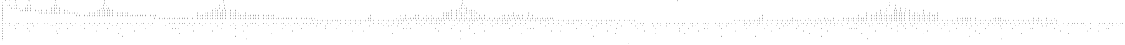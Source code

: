digraph "DD" {
size = "7.5,10"
center = true;
edge [dir = none];
{ node [shape = plaintext];
  edge [style = invis];
  "CONST NODES" [style = invis];
" a0 " -> " a1 " -> " a2 " -> " a3 " -> " a4 " -> " a5 " -> " a6 " -> " a7 " -> " b0 " -> " b1 " -> " b2 " -> " b3 " -> " b4 " -> " b5 " -> " b6 " -> " b7 " -> "CONST NODES"; 
}
{ rank = same; node [shape = box]; edge [style = invis];
"  s0  " -> "  s1  " -> "  s2  " -> "  s3  " -> "  s4  " -> "  s5  " -> "  s6  " -> "  s7  " -> "  s8  "; }
{ rank = same; " a0 ";
"0x57498" [label="a0"];
"0x5814f" [label="a0"];
"0x5726c" [label="a0"];
"0x57b57" [label="a0"];
"0x5824e" [label="a0"];
"0x57216" [label="a0"];
"0x57322" [label="a0"];
"0x571f0" [label="a0"];
"0x571e2" [label="a0"];
}
{ rank = same; " a1 ";
"0x57b18" [label="a1"];
"0x571e5" [label="a1"];
"0x571ef" [label="a1"];
"0x57497" [label="a1"];
"0x581cf" [label="a1"];
"0x5726b" [label="a1"];
"0x57213" [label="a1"];
"0x5814e" [label="a1"];
"0x57215" [label="a1"];
"0x57b56" [label="a1"];
"0x580d0" [label="a1"];
"0x5824d" [label="a1"];
"0x57321" [label="a1"];
"0x57313" [label="a1"];
"0x57265" [label="a1"];
"0x57479" [label="a1"];
}
{ rank = same; " a2 ";
"0x57496" [label="a2"];
"0x57488" [label="a2"];
"0x57210" [label="a2"];
"0x57212" [label="a2"];
"0x5814d" [label="a2"];
"0x57461" [label="a2"];
"0x57b55" [label="a2"];
"0x57320" [label="a2"];
"0x57312" [label="a2"];
"0x5824c" [label="a2"];
"0x580cf" [label="a2"];
"0x5818e" [label="a2"];
"0x57307" [label="a2"];
"0x57478" [label="a2"];
"0x57ae8" [label="a2"];
"0x57214" [label="a2"];
"0x57268" [label="a2"];
"0x581ce" [label="a2"];
"0x5810f" [label="a2"];
"0x5731a" [label="a2"];
"0x58070" [label="a2"];
"0x57b17" [label="a2"];
"0x57b37" [label="a2"];
"0x5725f" [label="a2"];
"0x571f5" [label="a2"];
"0x5820e" [label="a2"];
"0x5726a" [label="a2"];
"0x57264" [label="a2"];
}
{ rank = same; " a3 ";
"0x57ae7" [label="a3"];
"0x57269" [label="a3"];
"0x57319" [label="a3"];
"0x581cd" [label="a3"];
"0x5810e" [label="a3"];
"0x5746c" [label="a3"];
"0x5725b" [label="a3"];
"0x57b16" [label="a3"];
"0x5806f" [label="a3"];
"0x5812e" [label="a3"];
"0x57267" [label="a3"];
"0x57b27" [label="a3"];
"0x5731d" [label="a3"];
"0x57b36" [label="a3"];
"0x5820d" [label="a3"];
"0x5721f" [label="a3"];
"0x57311" [label="a3"];
"0x57261" [label="a3"];
"0x5822d" [label="a3"];
"0x5816e" [label="a3"];
"0x57263" [label="a3"];
"0x57ac8" [label="a3"];
"0x57316" [label="a3"];
"0x58030" [label="a3"];
"0x57495" [label="a3"];
"0x57487" [label="a3"];
"0x581ae" [label="a3"];
"0x580ef" [label="a3"];
"0x57266" [label="a3"];
"0x5730c" [label="a3"];
"0x57451" [label="a3"];
"0x5731f" [label="a3"];
"0x57460" [label="a3"];
"0x572ff" [label="a3"];
"0x5814c" [label="a3"];
"0x581ee" [label="a3"];
"0x5725e" [label="a3"];
"0x57b54" [label="a3"];
"0x57b46" [label="a3"];
"0x57480" [label="a3"];
"0x5748f" [label="a3"];
"0x5809f" [label="a3"];
"0x57aff" [label="a3"];
"0x5824b" [label="a3"];
"0x580ce" [label="a3"];
"0x5818d" [label="a3"];
"0x57306" [label="a3"];
"0x57477" [label="a3"];
}
{ rank = same; " a4 ";
"0x580df" [label="a4"];
"0x581ad" [label="a4"];
"0x580ee" [label="a4"];
"0x572fa" [label="a4"];
"0x57309" [label="a4"];
"0x5746b" [label="a4"];
"0x5731c" [label="a4"];
"0x5804f" [label="a4"];
"0x5730b" [label="a4"];
"0x580b6" [label="a4"];
"0x58008" [label="a4"];
"0x5745f" [label="a4"];
"0x572fe" [label="a4"];
"0x581de" [label="a4"];
"0x5814b" [label="a4"];
"0x581ed" [label="a4"];
"0x5813d" [label="a4"];
"0x57b53" [label="a4"];
"0x57b45" [label="a4"];
"0x5747f" [label="a4"];
"0x5748e" [label="a4"];
"0x57471" [label="a4"];
"0x5809e" [label="a4"];
"0x57302" [label="a4"];
"0x57afe" [label="a4"];
"0x57494" [label="a4"];
"0x57447" [label="a4"];
"0x5824a" [label="a4"];
"0x57318" [label="a4"];
"0x5823c" [label="a4"];
"0x5817d" [label="a4"];
"0x57483" [label="a4"];
"0x580cd" [label="a4"];
"0x5818c" [label="a4"];
"0x57492" [label="a4"];
"0x57466" [label="a4"];
"0x57458" [label="a4"];
"0x5731e" [label="a4"];
"0x57af3" [label="a4"];
"0x57ad7" [label="a4"];
"0x57314" [label="a4"];
"0x57ae6" [label="a4"];
"0x57b3e" [label="a4"];
"0x57b4d" [label="a4"];
"0x581bd" [label="a4"];
"0x580fe" [label="a4"];
"0x581cc" [label="a4"];
"0x5810d" [label="a4"];
"0x57b15" [label="a4"];
"0x57315" [label="a4"];
"0x5806e" [label="a4"];
"0x5747c" [label="a4"];
"0x57450" [label="a4"];
"0x5811e" [label="a4"];
"0x5748b" [label="a4"];
"0x5812d" [label="a4"];
"0x57b26" [label="a4"];
"0x57b35" [label="a4"];
"0x5730e" [label="a4"];
"0x57b0a" [label="a4"];
"0x581fd" [label="a4"];
"0x5820c" [label="a4"];
"0x57317" [label="a4"];
"0x57310" [label="a4"];
"0x57ab4" [label="a4"];
"0x5821d" [label="a4"];
"0x5727d" [label="a4"];
"0x5815e" [label="a4"];
"0x5822c" [label="a4"];
"0x5816d" [label="a4"];
"0x57305" [label="a4"];
"0x57ac7" [label="a4"];
"0x57b1f" [label="a4"];
"0x57476" [label="a4"];
"0x57b2e" [label="a4"];
"0x5731b" [label="a4"];
"0x57486" [label="a4"];
"0x5802f" [label="a4"];
"0x5819e" [label="a4"];
"0x58087" [label="a4"];
}
{ rank = same; " a5 ";
"0x57b04" [label="a5"];
"0x581bc" [label="a5"];
"0x580fd" [label="a5"];
"0x57490" [label="a5"];
"0x581cb" [label="a5"];
"0x5810c" [label="a5"];
"0x5748d" [label="a5"];
"0x57b41" [label="a5"];
"0x57abd" [label="a5"];
"0x5747a" [label="a5"];
"0x57b50" [label="a5"];
"0x58234" [label="a5"];
"0x5805e" [label="a5"];
"0x5744f" [label="a5"];
"0x58175" [label="a5"];
"0x5811d" [label="a5"];
"0x58243" [label="a5"];
"0x58184" [label="a5"];
"0x5806d" [label="a5"];
"0x5745e" [label="a5"];
"0x5812c" [label="a5"];
"0x57b25" [label="a5"];
"0x57b34" [label="a5"];
"0x57b52" [label="a5"];
"0x581fc" [label="a5"];
"0x57acf" [label="a5"];
"0x5820b" [label="a5"];
"0x57ade" [label="a5"];
"0x5748a" [label="a5"];
"0x57481" [label="a5"];
"0x57ab3" [label="a5"];
"0x57afd" [label="a5"];
"0x581b5" [label="a5"];
"0x5821c" [label="a5"];
"0x580f6" [label="a5"];
"0x5815d" [label="a5"];
"0x581c4" [label="a5"];
"0x58105" [label="a5"];
"0x5822b" [label="a5"];
"0x5816c" [label="a5"];
"0x57446" [label="a5"];
"0x5801b" [label="a5"];
"0x57473" [label="a5"];
"0x57343" [label="a5"];
"0x57ff0" [label="a5"];
"0x57b3a" [label="a5"];
"0x57b49" [label="a5"];
"0x58116" [label="a5"];
"0x57457" [label="a5"];
"0x58125" [label="a5"];
"0x57b1e" [label="a5"];
"0x57af2" [label="a5"];
"0x57475" [label="a5"];
"0x57b2d" [label="a5"];
"0x5747d" [label="a5"];
"0x57468" [label="a5"];
"0x581f5" [label="a5"];
"0x5819d" [label="a5"];
"0x5802e" [label="a5"];
"0x58204" [label="a5"];
"0x580de" [label="a5"];
"0x58086" [label="a5"];
"0x581ac" [label="a5"];
"0x580ed" [label="a5"];
"0x57493" [label="a5"];
"0x5745b" [label="a5"];
"0x5746a" [label="a5"];
"0x57b22" [label="a5"];
"0x57b31" [label="a5"];
"0x58215" [label="a5"];
"0x5803f" [label="a5"];
"0x58156" [label="a5"];
"0x57b14" [label="a5"];
"0x58224" [label="a5"];
"0x58165" [label="a5"];
"0x5804e" [label="a5"];
"0x57489" [label="a5"];
"0x580b5" [label="a5"];
"0x5747e" [label="a5"];
"0x57485" [label="a5"];
"0x5807b" [label="a5"];
"0x57af8" [label="a5"];
"0x57441" [label="a5"];
"0x58007" [label="a5"];
"0x581dd" [label="a5"];
"0x5814a" [label="a5"];
"0x581ec" [label="a5"];
"0x5746e" [label="a5"];
"0x5813c" [label="a5"];
"0x57b09" [label="a5"];
"0x57b44" [label="a5"];
"0x580aa" [label="a5"];
"0x57491" [label="a5"];
"0x58196" [label="a5"];
"0x57aed" [label="a5"];
"0x57470" [label="a5"];
"0x580d7" [label="a5"];
"0x581a5" [label="a5"];
"0x580e6" [label="a5"];
"0x5809d" [label="a5"];
"0x5747b" [label="a5"];
"0x57454" [label="a5"];
"0x57463" [label="a5"];
"0x57b1b" [label="a5"];
"0x57b2a" [label="a5"];
"0x58249" [label="a5"];
"0x5823b" [label="a5"];
"0x57482" [label="a5"];
"0x5817c" [label="a5"];
"0x5818b" [label="a5"];
"0x580cc" [label="a5"];
"0x57465" [label="a5"];
"0x57aa8" [label="a5"];
"0x58092" [label="a5"];
"0x57b0f" [label="a5"];
"0x57ac6" [label="a5"];
"0x5748c" [label="a5"];
"0x581d6" [label="a5"];
"0x581e5" [label="a5"];
"0x58135" [label="a5"];
"0x58144" [label="a5"];
"0x57ad6" [label="a5"];
"0x57b3d" [label="a5"];
"0x57ae5" [label="a5"];
"0x57b4c" [label="a5"];
"0x5744b" [label="a5"];
"0x580c1" [label="a5"];
"0x57484" [label="a5"];
}
{ rank = same; " a6 ";
"0x58248" [label="a6"];
"0x580a4" [label="a6"];
"0x57af5" [label="a6"];
"0x57b4e" [label="a6"];
"0x58214" [label="a6"];
"0x58155" [label="a6"];
"0x57b1c" [label="a6"];
"0x5803e" [label="a6"];
"0x57b13" [label="a6"];
"0x58223" [label="a6"];
"0x58164" [label="a6"];
"0x57b21" [label="a6"];
"0x5804d" [label="a6"];
"0x57b28" [label="a6"];
"0x57b2f" [label="a6"];
"0x58097" [label="a6"];
"0x58192" [label="a6"];
"0x581f8" [label="a6"];
"0x57af7" [label="a6"];
"0x58207" [label="a6"];
"0x57b38" [label="a6"];
"0x57b06" [label="a6"];
"0x581dc" [label="a6"];
"0x58006" [label="a6"];
"0x581eb" [label="a6"];
"0x57aea" [label="a6"];
"0x5813b" [label="a6"];
"0x57aa1" [label="a6"];
"0x581b1" [label="a6"];
"0x57b08" [label="a6"];
"0x58218" [label="a6"];
"0x580f2" [label="a6"];
"0x580c6" [label="a6"];
"0x58159" [label="a6"];
"0x57b3c" [label="a6"];
"0x581c0" [label="a6"];
"0x58227" [label="a6"];
"0x58101" [label="a6"];
"0x58168" [label="a6"];
"0x57b42" [label="a6"];
"0x57ace" [label="a6"];
"0x5808c" [label="a6"];
"0x57add" [label="a6"];
"0x58195" [label="a6"];
"0x580d6" [label="a6"];
"0x57aec" [label="a6"];
"0x581a4" [label="a6"];
"0x580e5" [label="a6"];
"0x57b4f" [label="a6"];
"0x57ab2" [label="a6"];
"0x57ac1" [label="a6"];
"0x57ffb" [label="a6"];
"0x58112" [label="a6"];
"0x58121" [label="a6"];
"0x580bb" [label="a6"];
"0x57b39" [label="a6"];
"0x58037" [label="a6"];
"0x57b0c" [label="a6"];
"0x58046" [label="a6"];
"0x5801a" [label="a6"];
"0x57b43" [label="a6"];
"0x5823a" [label="a6"];
"0x5817b" [label="a6"];
"0x57ad2" [label="a6"];
"0x5818a" [label="a6"];
"0x57ae1" [label="a6"];
"0x581f1" [label="a6"];
"0x57fef" [label="a6"];
"0x58199" [label="a6"];
"0x58200" [label="a6"];
"0x580da" [label="a6"];
"0x581a8" [label="a6"];
"0x580e9" [label="a6"];
"0x57aa7" [label="a6"];
"0x57b0e" [label="a6"];
"0x57b3f" [label="a6"];
"0x57ac5" [label="a6"];
"0x581d5" [label="a6"];
"0x581e4" [label="a6"];
"0x57b2c" [label="a6"];
"0x57b33" [label="a6"];
"0x58134" [label="a6"];
"0x58143" [label="a6"];
"0x57b01" [label="a6"];
"0x58211" [label="a6"];
"0x58152" [label="a6"];
"0x58220" [label="a6"];
"0x58161" [label="a6"];
"0x57ab8" [label="a6"];
"0x58085" [label="a6"];
"0x5802d" [label="a6"];
"0x57b51" [label="a6"];
"0x57b03" [label="a6"];
"0x581bb" [label="a6"];
"0x57b3b" [label="a6"];
"0x580fc" [label="a6"];
"0x58011" [label="a6"];
"0x57b40" [label="a6"];
"0x581ca" [label="a6"];
"0x5810b" [label="a6"];
"0x581d9" [label="a6"];
"0x581e8" [label="a6"];
"0x58138" [label="a6"];
"0x580b4" [label="a6"];
"0x58147" [label="a6"];
"0x57b47" [label="a6"];
"0x57aad" [label="a6"];
"0x5807a" [label="a6"];
"0x57abc" [label="a6"];
"0x58233" [label="a6"];
"0x58174" [label="a6"];
"0x57acb" [label="a6"];
"0x5805d" [label="a6"];
"0x58242" [label="a6"];
"0x5811c" [label="a6"];
"0x58183" [label="a6"];
"0x57ada" [label="a6"];
"0x5812b" [label="a6"];
"0x5806c" [label="a6"];
"0x580d3" [label="a6"];
"0x581a1" [label="a6"];
"0x580e2" [label="a6"];
"0x57b19" [label="a6"];
"0x57b4b" [label="a6"];
"0x58024" [label="a6"];
"0x57b29" [label="a6"];
"0x57b30" [label="a6"];
"0x581fb" [label="a6"];
"0x580a9" [label="a6"];
"0x5820a" [label="a6"];
"0x57afa" [label="a6"];
"0x57b1d" [label="a6"];
"0x57b23" [label="a6"];
"0x58237" [label="a6"];
"0x58178" [label="a6"];
"0x58246" [label="a6"];
"0x58187" [label="a6"];
"0x5809c" [label="a6"];
"0x57afc" [label="a6"];
"0x581b4" [label="a6"];
"0x57b48" [label="a6"];
"0x5821b" [label="a6"];
"0x580f5" [label="a6"];
"0x5815c" [label="a6"];
"0x581c3" [label="a6"];
"0x5822a" [label="a6"];
"0x58104" [label="a6"];
"0x5816b" [label="a6"];
"0x58080" [label="a6"];
"0x581d2" [label="a6"];
"0x57b2b" [label="a6"];
"0x581e1" [label="a6"];
"0x57b32" [label="a6"];
"0x58131" [label="a6"];
"0x57aef" [label="a6"];
"0x58140" [label="a6"];
"0x57b1a" [label="a6"];
"0x580cb" [label="a6"];
"0x57b24" [label="a6"];
"0x58056" [label="a6"];
"0x58115" [label="a6"];
"0x58124" [label="a6"];
"0x58091" [label="a6"];
"0x58065" [label="a6"];
"0x57af1" [label="a6"];
"0x580af" [label="a6"];
"0x574d9" [label="a6"];
"0x581b8" [label="a6"];
"0x57fe2" [label="a6"];
"0x580f9" [label="a6"];
"0x57b20" [label="a6"];
"0x581c7" [label="a6"];
"0x58108" [label="a6"];
"0x58075" [label="a6"];
"0x57ad5" [label="a6"];
"0x57ae4" [label="a6"];
"0x581f4" [label="a6"];
"0x5819c" [label="a6"];
"0x58203" [label="a6"];
"0x580dd" [label="a6"];
"0x581ab" [label="a6"];
"0x580ec" [label="a6"];
"0x580c0" [label="a6"];
"0x57b4a" [label="a6"];
"0x57b11" [label="a6"];
"0x58230" [label="a6"];
"0x58171" [label="a6"];
"0x58149" [label="a6"];
"0x5823f" [label="a6"];
"0x58119" [label="a6"];
"0x58180" [label="a6"];
"0x58128" [label="a6"];
}
{ rank = same; " a7 ";
"0x5813e" [label="a7"];
"0x5803d" [label="a7"];
"0x58132" [label="a7"];
"0x581a3" [label="a7"];
"0x5804c" [label="a7"];
"0x581e0" [label="a7"];
"0x580b3" [label="a7"];
"0x5817e" [label="a7"];
"0x580d8" [label="a7"];
"0x581aa" [label="a7"];
"0x58103" [label="a7"];
"0x581e3" [label="a7"];
"0x5811b" [label="a7"];
"0x58202" [label="a7"];
"0x5810a" [label="a7"];
"0x58226" [label="a7"];
"0x58232" [label="a7"];
"0x58079" [label="a7"];
"0x58229" [label="a7"];
"0x58127" [label="a7"];
"0x581c1" [label="a7"];
"0x581f0" [label="a7"];
"0x58238" [label="a7"];
"0x581c8" [label="a7"];
"0x58110" [label="a7"];
"0x580a6" [label="a7"];
"0x580d4" [label="a7"];
"0x58179" [label="a7"];
"0x58005" [label="a7"];
"0x581b3" [label="a7"];
"0x58167" [label="a7"];
"0x580e3" [label="a7"];
"0x581d4" [label="a7"];
"0x581ba" [label="a7"];
"0x5816a" [label="a7"];
"0x5818f" [label="a7"];
"0x58023" [label="a7"];
"0x58197" [label="a7"];
"0x580f0" [label="a7"];
"0x581da" [label="a7"];
"0x58099" [label="a7"];
"0x57fda" [label="a7"];
"0x580f7" [label="a7"];
"0x580a8" [label="a7"];
"0x58118" [label="a7"];
"0x581ff" [label="a7"];
"0x58231" [label="a7"];
"0x58188" [label="a7"];
"0x5807d" [label="a7"];
"0x5809b" [label="a7"];
"0x58176" [label="a7"];
"0x58146" [label="a7"];
"0x58133" [label="a7"];
"0x581fa" [label="a7"];
"0x58247" [label="a7"];
"0x58052" [label="a7"];
"0x57ffa" [label="a7"];
"0x5823e" [label="a7"];
"0x58061" [label="a7"];
"0x580c8" [label="a7"];
"0x581d3" [label="a7"];
"0x580e4" [label="a7"];
"0x5807f" [label="a7"];
"0x580ea" [label="a7"];
"0x58217" [label="a7"];
"0x5808e" [label="a7"];
"0x581f2" [label="a7"];
"0x58036" [label="a7"];
"0x58130" [label="a7"];
"0x58045" [label="a7"];
"0x581a0" [label="a7"];
"0x581df" [label="a7"];
"0x580ac" [label="a7"];
"0x580d5" [label="a7"];
"0x581a7" [label="a7"];
"0x5823d" [label="a7"];
"0x58100" [label="a7"];
"0x581e2" [label="a7"];
"0x58210" [label="a7"];
"0x58107" [label="a7"];
"0x58225" [label="a7"];
"0x580ca" [label="a7"];
"0x58185" [label="a7"];
"0x580e0" [label="a7"];
"0x58072" [label="a7"];
"0x58228" [label="a7"];
"0x58209" [label="a7"];
"0x581be" [label="a7"];
"0x58158" [label="a7"];
"0x58090" [label="a7"];
"0x581c5" [label="a7"];
"0x580d2" [label="a7"];
"0x581f7" [label="a7"];
"0x580ae" [label="a7"];
"0x5820f" [label="a7"];
"0x580bd" [label="a7"];
"0x58201" [label="a7"];
"0x5811a" [label="a7"];
"0x581b0" [label="a7"];
"0x58151" [label="a7"];
"0x58166" [label="a7"];
"0x58074" [label="a7"];
"0x581b7" [label="a7"];
"0x58169" [label="a7"];
"0x581ef" [label="a7"];
"0x580eb" [label="a7"];
"0x5803a" [label="a7"];
"0x5821a" [label="a7"];
"0x580a1" [label="a7"];
"0x581a2" [label="a7"];
"0x58049" [label="a7"];
"0x57bd8" [label="a7"];
"0x581a9" [label="a7"];
"0x58150" [label="a7"];
"0x58102" [label="a7"];
"0x580bf" [label="a7"];
"0x58000" [label="a7"];
"0x58109" [label="a7"];
"0x58206" [label="a7"];
"0x580e1" [label="a7"];
"0x580e7" [label="a7"];
"0x58216" [label="a7"];
"0x58194" [label="a7"];
"0x58094" [label="a7"];
"0x58173" [label="a7"];
"0x58145" [label="a7"];
"0x5819b" [label="a7"];
"0x580f4" [label="a7"];
"0x5815b" [label="a7"];
"0x580a3" [label="a7"];
"0x58141" [label="a7"];
"0x580fb" [label="a7"];
"0x5821f" [label="a7"];
"0x581fe" [label="a7"];
"0x58117" [label="a7"];
"0x58222" [label="a7"];
"0x5813a" [label="a7"];
"0x581b2" [label="a7"];
"0x58241" [label="a7"];
"0x581b9" [label="a7"];
"0x58157" [label="a7"];
"0x58096" [label="a7"];
"0x5812f" [label="a7"];
"0x581f9" [label="a7"];
"0x58113" [label="a7"];
"0x58160" [label="a7"];
"0x57ff5" [label="a7"];
"0x5805c" [label="a7"];
"0x58163" [label="a7"];
"0x580c3" [label="a7"];
"0x58182" [label="a7"];
"0x580dc" [label="a7"];
"0x5806b" [label="a7"];
"0x581e7" [label="a7"];
"0x58122" [label="a7"];
"0x58213" [label="a7"];
"0x581ea" [label="a7"];
"0x580e8" [label="a7"];
"0x58089" [label="a7"];
"0x58170" [label="a7"];
"0x58219" [label="a7"];
"0x580d1" [label="a7"];
"0x57fe8" [label="a7"];
"0x58137" [label="a7"];
"0x580c5" [label="a7"];
"0x58240" [label="a7"];
"0x58208" [label="a7"];
"0x58015" [label="a7"];
"0x58154" [label="a7"];
"0x581c2" [label="a7"];
"0x5808b" [label="a7"];
"0x58033" [label="a7"];
"0x5815a" [label="a7"];
"0x581c9" [label="a7"];
"0x581f6" [label="a7"];
"0x5819f" [label="a7"];
"0x58042" [label="a7"];
"0x58142" [label="a7"];
"0x581a6" [label="a7"];
"0x580ff" [label="a7"];
"0x580b8" [label="a7"];
"0x580d9" [label="a7"];
"0x5817f" [label="a7"];
"0x58245" [label="a7"];
"0x58106" [label="a7"];
"0x58212" [label="a7"];
"0x58123" [label="a7"];
"0x58129" [label="a7"];
"0x58190" [label="a7"];
"0x58236" [label="a7"];
"0x58198" [label="a7"];
"0x580f1" [label="a7"];
"0x5813f" [label="a7"];
"0x580f8" [label="a7"];
"0x5821e" [label="a7"];
"0x5817a" [label="a7"];
"0x58114" [label="a7"];
"0x58244" [label="a7"];
"0x58221" [label="a7"];
"0x580ba" [label="a7"];
"0x581af" [label="a7"];
"0x5822f" [label="a7"];
"0x5811f" [label="a7"];
"0x58205" [label="a7"];
"0x58153" [label="a7"];
"0x581b6" [label="a7"];
"0x58019" [label="a7"];
"0x58028" [label="a7"];
"0x581d8" [label="a7"];
"0x58172" [label="a7"];
"0x58111" [label="a7"];
"0x5815f" [label="a7"];
"0x57fee" [label="a7"];
"0x5822e" [label="a7"];
"0x57bd6" [label="a7"];
"0x58055" [label="a7"];
"0x58162" [label="a7"];
"0x58139" [label="a7"];
"0x581d1" [label="a7"];
"0x58064" [label="a7"];
"0x581e6" [label="a7"];
"0x5800c" [label="a7"];
"0x581e9" [label="a7"];
"0x58189" [label="a7"];
"0x58082" [label="a7"];
"0x58193" [label="a7"];
"0x5812a" [label="a7"];
"0x5819a" [label="a7"];
"0x580f3" [label="a7"];
"0x58239" [label="a7"];
"0x57fe1" [label="a7"];
"0x58177" [label="a7"];
"0x580fa" [label="a7"];
"0x581d0" [label="a7"];
"0x580db" [label="a7"];
"0x58181" [label="a7"];
"0x58120" [label="a7"];
"0x58126" [label="a7"];
"0x581bf" [label="a7"];
"0x58235" [label="a7"];
"0x58084" [label="a7"];
"0x5816f" [label="a7"];
"0x5802c" [label="a7"];
"0x581c6" [label="a7"];
"0x581f3" [label="a7"];
"0x58148" [label="a7"];
"0x581db" [label="a7"];
"0x580b1" [label="a7"];
"0x58136" [label="a7"];
"0x58059" [label="a7"];
"0x58068" [label="a7"];
"0x58186" [label="a7"];
"0x58010" [label="a7"];
"0x58077" [label="a7"];
"0x5801f" [label="a7"];
"0x581d7" [label="a7"];
}
{ rank = same; " b0 ";
"0x57af6" [label="b0"];
"0x580c9" [label="b0"];
"0x57f2a" [label="b0"];
"0x57f1e" [label="b0"];
"0x57e2f" [label="b0"];
"0x57c69" [label="b0"];
"0x580c4" [label="b0"];
"0x58051" [label="b0"];
"0x57ed5" [label="b0"];
"0x57cde" [label="b0"];
"0x57cc4" [label="b0"];
"0x58060" [label="b0"];
"0x57fe7" [label="b0"];
"0x57e13" [label="b0"];
"0x58076" [label="b0"];
"0x5744e" [label="b0"];
"0x57ca8" [label="b0"];
"0x57d35" [label="b0"];
"0x57472" [label="b0"];
"0x57462" [label="b0"];
"0x57cf6" [label="b0"];
"0x5808d" [label="b0"];
"0x57eab" [label="b0"];
"0x57eee" [label="b0"];
"0x57d4b" [label="b0"];
"0x57cfd" [label="b0"];
"0x57262" [label="b0"];
"0x57e5f" [label="b0"];
"0x57c9b" [label="b0"];
"0x57e6e" [label="b0"];
"0x58054" [label="b0"];
"0x57ee4" [label="b0"];
"0x57e82" [label="b0"];
"0x57e9e" [label="b0"];
"0x58063" [label="b0"];
"0x57f1b" [label="b0"];
"0x57c42" [label="b0"];
"0x57ef7" [label="b0"];
"0x57b0b" [label="b0"];
"0x58027" [label="b0"];
"0x5725d" [label="b0"];
"0x580b2" [label="b0"];
"0x57efe" [label="b0"];
"0x58039" [label="b0"];
"0x57c51" [label="b0"];
"0x5800b" [label="b0"];
"0x57453" [label="b0"];
"0x580a5" [label="b0"];
"0x57e26" [label="b0"];
"0x57c90" [label="b0"];
"0x57b12" [label="b0"];
"0x5808f" [label="b0"];
"0x57b07" [label="b0"];
"0x571ee" [label="b0"];
"0x57e77" [label="b0"];
"0x57ae0" [label="b0"];
"0x58098" [label="b0"];
"0x57301" [label="b0"];
"0x57e93" [label="b0"];
"0x57cca" [label="b0"];
"0x57d3f" [label="b0"];
"0x580a0" [label="b0"];
"0x5746f" [label="b0"];
"0x58078" [label="b0"];
"0x57edf" [label="b0"];
"0x57ecd" [label="b0"];
"0x571d8" [label="b0"];
"0x58088" [label="b0"];
"0x57eeb" [label="b0"];
"0x5725a" [label="b0"];
"0x5803c" [label="b0"];
"0x580c2" [label="b0"];
"0x57eb1" [label="b0"];
"0x57ac4" [label="b0"];
"0x580ad" [label="b0"];
"0x57ad4" [label="b0"];
"0x58073" [label="b0"];
"0x57fe0" [label="b0"];
"0x5804b" [label="b0"];
"0x57d28" [label="b0"];
"0x57ae3" [label="b0"];
"0x57474" [label="b0"];
"0x57fff" [label="b0"];
"0x57304" [label="b0"];
"0x57f36" [label="b0"];
"0x57e58" [label="b0"];
"0x57ab7" [label="b0"];
"0x5801e" [label="b0"];
"0x57b02" [label="b0"];
"0x57cbf" [label="b0"];
"0x5809a" [label="b0"];
"0x57e67" [label="b0"];
"0x57d08" [label="b0"];
"0x57d0f" [label="b0"];
"0x57c0a" [label="b0"];
"0x57ec2" [label="b0"];
"0x57edc" [label="b0"];
"0x57d3c" [label="b0"];
"0x5720f" [label="b0"];
"0x57c3b" [label="b0"];
"0x5808a" [label="b0"];
"0x57ea6" [label="b0"];
"0x57f33" [label="b0"];
"0x57d19" [label="b0"];
"0x57467" [label="b0"];
"0x5744a" [label="b0"];
"0x58093" [label="b0"];
"0x57ef4" [label="b0"];
"0x57de4" [label="b0"];
"0x57f49" [label="b0"];
"0x57efb" [label="b0"];
"0x5730d" [label="b0"];
"0x57c4a" [label="b0"];
"0x580be" [label="b0"];
"0x5745a" [label="b0"];
"0x57308" [label="b0"];
"0x57e99" [label="b0"];
"0x57aca" [label="b0"];
"0x57d2f" [label="b0"];
"0x57c89" [label="b0"];
"0x57ad9" [label="b0"];
"0x57d16" [label="b0"];
"0x57abb" [label="b0"];
"0x57bff" [label="b0"];
"0x57aac" [label="b0"];
"0x580b0" [label="b0"];
"0x58014" [label="b0"];
"0x57e40" [label="b0"];
"0x58004" [label="b0"];
"0x57d47" [label="b0"];
"0x57c1e" [label="b0"];
"0x580b9" [label="b0"];
"0x57d25" [label="b0"];
"0x57e4f" [label="b0"];
"0x58083" [label="b0"];
"0x58035" [label="b0"];
"0x57260" [label="b0"];
"0x57469" [label="b0"];
"0x57f4c" [label="b0"];
"0x57b05" [label="b0"];
"0x5745d" [label="b0"];
"0x58095" [label="b0"];
"0x57e8e" [label="b0"];
"0x57c7e" [label="b0"];
"0x57acd" [label="b0"];
"0x58044" [label="b0"];
"0x58071" [label="b0"];
"0x5730a" [label="b0"];
"0x57d44" [label="b0"];
"0x57ce9" [label="b0"];
"0x57adc" [label="b0"];
"0x5746d" [label="b0"];
"0x57ae9" [label="b0"];
"0x57f3d" [label="b0"];
"0x57ec8" [label="b0"];
"0x572fd" [label="b0"];
"0x57bf3" [label="b0"];
"0x57cb8" [label="b0"];
"0x57cda" [label="b0"];
"0x57ff9" [label="b0"];
"0x57d05" [label="b0"];
"0x57d0c" [label="b0"];
"0x580ab" [label="b0"];
"0x58018" [label="b0"];
"0x57b10" [label="b0"];
"0x57b00" [label="b0"];
"0x57d2c" [label="b0"];
"0x57ac0" [label="b0"];
"0x5807e" [label="b0"];
"0x57d20" [label="b0"];
"0x57c31" [label="b0"];
"0x57af0" [label="b0"];
"0x57ab1" [label="b0"];
"0x57f26" [label="b0"];
"0x57cd7" [label="b0"];
"0x57af9" [label="b0"];
"0x57c15" [label="b0"];
"0x57440" [label="b0"];
"0x57ad1" [label="b0"];
"0x58048" [label="b0"];
"0x57ebd" [label="b0"];
"0x57f06" [label="b0"];
"0x57f0d" [label="b0"];
"0x57e08" [label="b0"];
"0x57f3a" [label="b0"];
"0x57cad" [label="b0"];
"0x57cf0" [label="b0"];
"0x57c61" [label="b0"];
"0x57464" [label="b0"];
"0x57fed" [label="b0"];
"0x580bc" [label="b0"];
"0x57e39" [label="b0"];
"0x57445" [label="b0"];
"0x57c70" [label="b0"];
"0x57f17" [label="b0"];
"0x58058" [label="b0"];
"0x580c7" [label="b0"];
"0x57d4e" [label="b0"];
"0x57c84" [label="b0"];
"0x57ca0" [label="b0"];
"0x57ce6" [label="b0"];
"0x580b7" [label="b0"];
"0x58067" [label="b0"];
"0x57e48" [label="b0"];
"0x57be6" [label="b0"];
"0x57aeb" [label="b0"];
"0x5802b" [label="b0"];
"0x57aa6" [label="b0"];
"0x57f2d" [label="b0"];
"0x57d1d" [label="b0"];
"0x57456" [label="b0"];
"0x57e87" [label="b0"];
"0x57cf9" [label="b0"];
"0x57afb" [label="b0"];
"0x57d00" [label="b0"];
"0x572f9" [label="b0"];
"0x5800f" [label="b0"];
"0x57f14" [label="b0"];
"0x57dfd" [label="b0"];
"0x57fd9" [label="b0"];
"0x57c28" [label="b0"];
"0x57b0d" [label="b0"];
"0x57f45" [label="b0"];
"0x57e1c" [label="b0"];
"0x58081" [label="b0"];
"0x5805b" [label="b0"];
"0x57c79" [label="b0"];
"0x57211" [label="b0"];
"0x57af4" [label="b0"];
"0x57f23" [label="b0"];
"0x5806a" [label="b0"];
"0x57c95" [label="b0"];
"0x580a7" [label="b0"];
"0x57ce1" [label="b0"];
"0x57e7c" [label="b0"];
"0x57ccf" [label="b0"];
"0x58032" [label="b0"];
"0x57ced" [label="b0"];
"0x57f42" [label="b0"];
"0x57ee7" [label="b0"];
"0x57cb3" [label="b0"];
"0x57aa0" [label="b0"];
"0x57ff4" [label="b0"];
"0x58041" [label="b0"];
"0x57df1" [label="b0"];
"0x57eb6" [label="b0"];
"0x57ed8" [label="b0"];
"0x580a2" [label="b0"];
"0x57f03" [label="b0"];
"0x57f0a" [label="b0"];
"0x57d38" [label="b0"];
"0x58022" [label="b0"];
"0x5807c" [label="b0"];
"0x57c5a" [label="b0"];
"0x57aee" [label="b0"];
"0x5730f" [label="b0"];
}
{ rank = same; " b1 ";
"0x5804a" [label="b1"];
"0x57cb7" [label="b1"];
"0x57fe6" [label="b1"];
"0x57e12" [label="b1"];
"0x5744d" [label="b1"];
"0x58031" [label="b1"];
"0x57c94" [label="b1"];
"0x57e5e" [label="b1"];
"0x57ac9" [label="b1"];
"0x57adf" [label="b1"];
"0x57e6d" [label="b1"];
"0x5725c" [label="b1"];
"0x58057" [label="b1"];
"0x57eaa" [label="b1"];
"0x57c7d" [label="b1"];
"0x58066" [label="b1"];
"0x58050" [label="b1"];
"0x57c41" [label="b1"];
"0x58043" [label="b1"];
"0x58026" [label="b1"];
"0x57ad3" [label="b1"];
"0x57cb2" [label="b1"];
"0x57ae2" [label="b1"];
"0x57c78" [label="b1"];
"0x57c50" [label="b1"];
"0x5800a" [label="b1"];
"0x57ea5" [label="b1"];
"0x57e25" [label="b1"];
"0x57c9f" [label="b1"];
"0x57ec7" [label="b1"];
"0x57455" [label="b1"];
"0x57c8f" [label="b1"];
"0x57259" [label="b1"];
"0x57acc" [label="b1"];
"0x57ac3" [label="b1"];
"0x571d9" [label="b1"];
"0x57cc3" [label="b1"];
"0x57fdf" [label="b1"];
"0x5805a" [label="b1"];
"0x5745c" [label="b1"];
"0x57ffe" [label="b1"];
"0x57e57" [label="b1"];
"0x57ab6" [label="b1"];
"0x5801d" [label="b1"];
"0x58047" [label="b1"];
"0x57e66" [label="b1"];
"0x57ecc" [label="b1"];
"0x57c09" [label="b1"];
"0x57cbe" [label="b1"];
"0x58053" [label="b1"];
"0x57eb5" [label="b1"];
"0x57c88" [label="b1"];
"0x57c3a" [label="b1"];
"0x57449" [label="b1"];
"0x57de3" [label="b1"];
"0x57c9a" [label="b1"];
"0x57e92" [label="b1"];
"0x57c49" [label="b1"];
"0x57e7b" [label="b1"];
"0x57aba" [label="b1"];
"0x58040" [label="b1"];
"0x57bfe" [label="b1"];
"0x57ad0" [label="b1"];
"0x57aab" [label="b1"];
"0x58013" [label="b1"];
"0x57e3f" [label="b1"];
"0x58003" [label="b1"];
"0x57c1d" [label="b1"];
"0x57eb0" [label="b1"];
"0x57e76" [label="b1"];
"0x57c83" [label="b1"];
"0x57e4e" [label="b1"];
"0x58038" [label="b1"];
"0x57459" [label="b1"];
"0x57452" [label="b1"];
"0x57e9d" [label="b1"];
"0x57cce" [label="b1"];
"0x572fc" [label="b1"];
"0x57ad8" [label="b1"];
"0x57bf2" [label="b1"];
"0x57ff8" [label="b1"];
"0x57e8d" [label="b1"];
"0x58017" [label="b1"];
"0x57ec1" [label="b1"];
"0x57abf" [label="b1"];
"0x5805f" [label="b1"];
"0x57c30" [label="b1"];
"0x57ab0" [label="b1"];
"0x57c14" [label="b1"];
"0x5743f" [label="b1"];
"0x57e07" [label="b1"];
"0x57ebc" [label="b1"];
"0x57c60" [label="b1"];
"0x57fec" [label="b1"];
"0x5803b" [label="b1"];
"0x57e86" [label="b1"];
"0x57e38" [label="b1"];
"0x57444" [label="b1"];
"0x57c6f" [label="b1"];
"0x57e98" [label="b1"];
"0x57cac" [label="b1"];
"0x5720e" [label="b1"];
"0x57e47" [label="b1"];
"0x57be5" [label="b1"];
"0x5802a" [label="b1"];
"0x57aa5" [label="b1"];
"0x58034" [label="b1"];
"0x57adb" [label="b1"];
"0x572f8" [label="b1"];
"0x5800e" [label="b1"];
"0x57ca7" [label="b1"];
"0x57dfc" [label="b1"];
"0x57fd8" [label="b1"];
"0x57c27" [label="b1"];
"0x57e1b" [label="b1"];
"0x57e81" [label="b1"];
"0x57cc9" [label="b1"];
"0x58069" [label="b1"];
"0x58062" [label="b1"];
"0x57300" [label="b1"];
"0x57a9f" [label="b1"];
"0x57ff3" [label="b1"];
"0x57df0" [label="b1"];
"0x58021" [label="b1"];
"0x57c59" [label="b1"];
"0x57303" [label="b1"];
"0x57e2e" [label="b1"];
"0x57c68" [label="b1"];
}
{ rank = same; " b2 ";
"0x57448" [label="b2"];
"0x5801c" [label="b2"];
"0x57e65" [label="b2"];
"0x57ac2" [label="b2"];
"0x57c5f" [label="b2"];
"0x57e24" [label="b2"];
"0x58016" [label="b2"];
"0x57e6c" [label="b2"];
"0x57e4d" [label="b2"];
"0x57c58" [label="b2"];
"0x5800d" [label="b2"];
"0x57fde" [label="b2"];
"0x5744c" [label="b2"];
"0x57ffd" [label="b2"];
"0x571da" [label="b2"];
"0x57258" [label="b2"];
"0x57e46" [label="b2"];
"0x57c08" [label="b2"];
"0x57de2" [label="b2"];
"0x57c6e" [label="b2"];
"0x57bfd" [label="b2"];
"0x57aaa" [label="b2"];
"0x58002" [label="b2"];
"0x57c1c" [label="b2"];
"0x572fb" [label="b2"];
"0x57e5d" [label="b2"];
"0x58009" [label="b2"];
"0x57abe" [label="b2"];
"0x57ab5" [label="b2"];
"0x58025" [label="b2"];
"0x57e56" [label="b2"];
"0x57bf1" [label="b2"];
"0x57c40" [label="b2"];
"0x57ff7" [label="b2"];
"0x57c2f" [label="b2"];
"0x57aaf" [label="b2"];
"0x57c39" [label="b2"];
"0x57c13" [label="b2"];
"0x5743e" [label="b2"];
"0x57e06" [label="b2"];
"0x57feb" [label="b2"];
"0x57443" [label="b2"];
"0x57c67" [label="b2"];
"0x57ab9" [label="b2"];
"0x57be4" [label="b2"];
"0x57aa4" [label="b2"];
"0x572f7" [label="b2"];
"0x58029" [label="b2"];
"0x58020" [label="b2"];
"0x57dfb" [label="b2"];
"0x57fd7" [label="b2"];
"0x57c26" [label="b2"];
"0x57e1a" [label="b2"];
"0x57c4f" [label="b2"];
"0x57a9e" [label="b2"];
"0x57ff2" [label="b2"];
"0x57def" [label="b2"];
"0x57e3e" [label="b2"];
"0x57e2d" [label="b2"];
"0x57e37" [label="b2"];
"0x57c48" [label="b2"];
"0x57fe5" [label="b2"];
"0x58012" [label="b2"];
"0x57e11" [label="b2"];
}
{ rank = same; " b3 ";
"0x57c1b" [label="b3"];
"0x57aae" [label="b3"];
"0x57c12" [label="b3"];
"0x57e2c" [label="b3"];
"0x57fdd" [label="b3"];
"0x57442" [label="b3"];
"0x571db" [label="b3"];
"0x57c07" [label="b3"];
"0x57c2e" [label="b3"];
"0x57de1" [label="b3"];
"0x57e19" [label="b3"];
"0x57bfc" [label="b3"];
"0x57e10" [label="b3"];
"0x57bf0" [label="b3"];
"0x5743d" [label="b3"];
"0x57c25" [label="b3"];
"0x57e05" [label="b3"];
"0x57fea" [label="b3"];
"0x57be3" [label="b3"];
"0x57aa3" [label="b3"];
"0x57ff6" [label="b3"];
"0x58001" [label="b3"];
"0x57dfa" [label="b3"];
"0x57fd6" [label="b3"];
"0x572f6" [label="b3"];
"0x57a9d" [label="b3"];
"0x57dee" [label="b3"];
"0x57fe4" [label="b3"];
"0x57e23" [label="b3"];
"0x57ffc" [label="b3"];
"0x57ff1" [label="b3"];
"0x57aa9" [label="b3"];
}
{ rank = same; " b4 ";
"0x57e04" [label="b4"];
"0x57fdc" [label="b4"];
"0x57c06" [label="b4"];
"0x571dc" [label="b4"];
"0x57de0" [label="b4"];
"0x5743c" [label="b4"];
"0x57fe3" [label="b4"];
"0x57bef" [label="b4"];
"0x57bfb" [label="b4"];
"0x57aa2" [label="b4"];
"0x57be2" [label="b4"];
"0x57fe9" [label="b4"];
"0x57fd5" [label="b4"];
"0x57a9c" [label="b4"];
"0x57ded" [label="b4"];
"0x57df9" [label="b4"];
}
{ rank = same; " b5 ";
"0x57dec" [label="b5"];
"0x57bee" [label="b5"];
"0x57ddf" [label="b5"];
"0x571dd" [label="b5"];
"0x57be1" [label="b5"];
"0x57fdb" [label="b5"];
"0x57fd4" [label="b5"];
"0x57a9b" [label="b5"];
}
{ rank = same; " b6 ";
"0x571de" [label="b6"];
"0x57fd3" [label="b6"];
"0x57be0" [label="b6"];
"0x57dde" [label="b6"];
}
{ rank = same; " b7 ";
"0x571df" [label="b7"];
}
{ rank = same; "CONST NODES";
{ node [shape = box]; "0x571cc";
}
}
"  s0  " -> "0x571e2" [style = dotted];
"  s1  " -> "0x571f0" [style = solid];
"  s2  " -> "0x57216" [style = solid];
"  s3  " -> "0x5726c" [style = solid];
"  s4  " -> "0x57322" [style = solid];
"  s5  " -> "0x57498" [style = solid];
"  s6  " -> "0x57b57" [style = solid];
"  s7  " -> "0x5814f" [style = solid];
"  s8  " -> "0x5824e" [style = solid];
"0x57498" -> "0x57479";
"0x57498" -> "0x57497" [style = dashed];
"0x5814f" -> "0x580d0";
"0x5814f" -> "0x5814e" [style = dashed];
"0x5726c" -> "0x57265";
"0x5726c" -> "0x5726b" [style = dashed];
"0x57b57" -> "0x57b18";
"0x57b57" -> "0x57b56" [style = dashed];
"0x5824e" -> "0x581cf";
"0x5824e" -> "0x5824d" [style = dashed];
"0x57216" -> "0x57213";
"0x57216" -> "0x57215" [style = dashed];
"0x57322" -> "0x57313";
"0x57322" -> "0x57321" [style = dashed];
"0x571f0" -> "0x571ef";
"0x571f0" -> "0x571e5" [style = dotted];
"0x571e2" -> "0x571d8";
"0x571e2" -> "0x571d8" [style = dotted];
"0x57b18" -> "0x57ae8";
"0x57b18" -> "0x57b17" [style = dashed];
"0x571e5" -> "0x571d9";
"0x571e5" -> "0x571d9" [style = dotted];
"0x571ef" -> "0x571ee";
"0x571ef" -> "0x571ee" [style = dotted];
"0x57497" -> "0x57488";
"0x57497" -> "0x57496" [style = dashed];
"0x581cf" -> "0x5818e";
"0x581cf" -> "0x581ce" [style = dashed];
"0x5726b" -> "0x57268";
"0x5726b" -> "0x5726a" [style = dashed];
"0x57213" -> "0x57210";
"0x57213" -> "0x57212" [style = dashed];
"0x5814e" -> "0x5810f";
"0x5814e" -> "0x5814d" [style = dashed];
"0x57215" -> "0x57214";
"0x57215" -> "0x571f5" [style = dotted];
"0x57b56" -> "0x57b37";
"0x57b56" -> "0x57b55" [style = dashed];
"0x580d0" -> "0x58070";
"0x580d0" -> "0x580cf" [style = dashed];
"0x5824d" -> "0x5820e";
"0x5824d" -> "0x5824c" [style = dashed];
"0x57321" -> "0x5731a";
"0x57321" -> "0x57320" [style = dashed];
"0x57313" -> "0x57307";
"0x57313" -> "0x57312" [style = dashed];
"0x57265" -> "0x5725f";
"0x57265" -> "0x57264" [style = dashed];
"0x57479" -> "0x57461";
"0x57479" -> "0x57478" [style = dashed];
"0x57496" -> "0x5748f";
"0x57496" -> "0x57495" [style = dashed];
"0x57488" -> "0x57480";
"0x57488" -> "0x57487" [style = dashed];
"0x57210" -> "0x5720f";
"0x57210" -> "0x5720f" [style = dotted];
"0x57212" -> "0x57211";
"0x57212" -> "0x57211" [style = dotted];
"0x5814d" -> "0x5812e";
"0x5814d" -> "0x5814c" [style = dashed];
"0x57461" -> "0x57451";
"0x57461" -> "0x57460" [style = dashed];
"0x57b55" -> "0x57b46";
"0x57b55" -> "0x57b54" [style = dashed];
"0x57320" -> "0x5731d";
"0x57320" -> "0x5731f" [style = dashed];
"0x57312" -> "0x5730c";
"0x57312" -> "0x57311" [style = dashed];
"0x5824c" -> "0x5822d";
"0x5824c" -> "0x5824b" [style = dashed];
"0x580cf" -> "0x5809f";
"0x580cf" -> "0x580ce" [style = dashed];
"0x5818e" -> "0x5816e";
"0x5818e" -> "0x5818d" [style = dashed];
"0x57307" -> "0x572ff";
"0x57307" -> "0x57306" [style = dashed];
"0x57478" -> "0x5746c";
"0x57478" -> "0x57477" [style = dashed];
"0x57ae8" -> "0x57ac8";
"0x57ae8" -> "0x57ae7" [style = dashed];
"0x57214" -> "0x5720e";
"0x57214" -> "0x5720e" [style = dotted];
"0x57268" -> "0x57266";
"0x57268" -> "0x57267" [style = dashed];
"0x581ce" -> "0x581ae";
"0x581ce" -> "0x581cd" [style = dashed];
"0x5810f" -> "0x580ef";
"0x5810f" -> "0x5810e" [style = dashed];
"0x5731a" -> "0x57316";
"0x5731a" -> "0x57319" [style = dashed];
"0x58070" -> "0x58030";
"0x58070" -> "0x5806f" [style = dashed];
"0x57b17" -> "0x57aff";
"0x57b17" -> "0x57b16" [style = dashed];
"0x57b37" -> "0x57b27";
"0x57b37" -> "0x57b36" [style = dashed];
"0x5725f" -> "0x5725b";
"0x5725f" -> "0x5725e" [style = dashed];
"0x571f5" -> "0x571da";
"0x571f5" -> "0x571da" [style = dotted];
"0x5820e" -> "0x581ee";
"0x5820e" -> "0x5820d" [style = dashed];
"0x5726a" -> "0x57269";
"0x5726a" -> "0x5721f" [style = dotted];
"0x57264" -> "0x57261";
"0x57264" -> "0x57263" [style = dashed];
"0x57ae7" -> "0x57ad7";
"0x57ae7" -> "0x57ae6" [style = dashed];
"0x57269" -> "0x57258";
"0x57269" -> "0x57258" [style = dotted];
"0x57319" -> "0x57317";
"0x57319" -> "0x57318" [style = dashed];
"0x581cd" -> "0x581bd";
"0x581cd" -> "0x581cc" [style = dashed];
"0x5810e" -> "0x580fe";
"0x5810e" -> "0x5810d" [style = dashed];
"0x5746c" -> "0x57466";
"0x5746c" -> "0x5746b" [style = dashed];
"0x5725b" -> "0x5725a";
"0x5725b" -> "0x5725a" [style = dotted];
"0x57b16" -> "0x57b0a";
"0x57b16" -> "0x57b15" [style = dashed];
"0x5806f" -> "0x5804f";
"0x5806f" -> "0x5806e" [style = dashed];
"0x5812e" -> "0x5811e";
"0x5812e" -> "0x5812d" [style = dashed];
"0x57267" -> "0x5725c";
"0x57267" -> "0x5725c" [style = dotted];
"0x57b27" -> "0x57b1f";
"0x57b27" -> "0x57b26" [style = dashed];
"0x5731d" -> "0x5731b";
"0x5731d" -> "0x5731c" [style = dashed];
"0x57b36" -> "0x57b2e";
"0x57b36" -> "0x57b35" [style = dashed];
"0x5820d" -> "0x581fd";
"0x5820d" -> "0x5820c" [style = dashed];
"0x5721f" -> "0x571db";
"0x5721f" -> "0x571db" [style = dotted];
"0x57311" -> "0x5730e";
"0x57311" -> "0x57310" [style = dashed];
"0x57261" -> "0x57260";
"0x57261" -> "0x57260" [style = dotted];
"0x5822d" -> "0x5821d";
"0x5822d" -> "0x5822c" [style = dashed];
"0x5816e" -> "0x5815e";
"0x5816e" -> "0x5816d" [style = dashed];
"0x57263" -> "0x57262";
"0x57263" -> "0x57262" [style = dotted];
"0x57ac8" -> "0x57ab4";
"0x57ac8" -> "0x57ac7" [style = dashed];
"0x57316" -> "0x57314";
"0x57316" -> "0x57315" [style = dashed];
"0x58030" -> "0x58008";
"0x58030" -> "0x5802f" [style = dashed];
"0x57495" -> "0x57492";
"0x57495" -> "0x57494" [style = dashed];
"0x57487" -> "0x57483";
"0x57487" -> "0x57486" [style = dashed];
"0x581ae" -> "0x5819e";
"0x581ae" -> "0x581ad" [style = dashed];
"0x580ef" -> "0x580df";
"0x580ef" -> "0x580ee" [style = dashed];
"0x57266" -> "0x57259";
"0x57266" -> "0x57259" [style = dotted];
"0x5730c" -> "0x57309";
"0x5730c" -> "0x5730b" [style = dashed];
"0x57451" -> "0x57447";
"0x57451" -> "0x57450" [style = dashed];
"0x5731f" -> "0x5731e";
"0x5731f" -> "0x5727d" [style = dotted];
"0x57460" -> "0x57458";
"0x57460" -> "0x5745f" [style = dashed];
"0x572ff" -> "0x572fa";
"0x572ff" -> "0x572fe" [style = dashed];
"0x5814c" -> "0x5813d";
"0x5814c" -> "0x5814b" [style = dashed];
"0x581ee" -> "0x581de";
"0x581ee" -> "0x581ed" [style = dashed];
"0x5725e" -> "0x5725d";
"0x5725e" -> "0x5725d" [style = dotted];
"0x57b54" -> "0x57b4d";
"0x57b54" -> "0x57b53" [style = dashed];
"0x57b46" -> "0x57b3e";
"0x57b46" -> "0x57b45" [style = dashed];
"0x57480" -> "0x5747c";
"0x57480" -> "0x5747f" [style = dashed];
"0x5748f" -> "0x5748b";
"0x5748f" -> "0x5748e" [style = dashed];
"0x5809f" -> "0x58087";
"0x5809f" -> "0x5809e" [style = dashed];
"0x57aff" -> "0x57af3";
"0x57aff" -> "0x57afe" [style = dashed];
"0x5824b" -> "0x5823c";
"0x5824b" -> "0x5824a" [style = dashed];
"0x580ce" -> "0x580b6";
"0x580ce" -> "0x580cd" [style = dashed];
"0x5818d" -> "0x5817d";
"0x5818d" -> "0x5818c" [style = dashed];
"0x57306" -> "0x57302";
"0x57306" -> "0x57305" [style = dashed];
"0x57477" -> "0x57471";
"0x57477" -> "0x57476" [style = dashed];
"0x580df" -> "0x580d7";
"0x580df" -> "0x580de" [style = dashed];
"0x581ad" -> "0x581a5";
"0x581ad" -> "0x581ac" [style = dashed];
"0x580ee" -> "0x580e6";
"0x580ee" -> "0x580ed" [style = dashed];
"0x572fa" -> "0x572f9";
"0x572fa" -> "0x572f9" [style = dotted];
"0x57309" -> "0x57308";
"0x57309" -> "0x57308" [style = dotted];
"0x5746b" -> "0x57468";
"0x5746b" -> "0x5746a" [style = dashed];
"0x5731c" -> "0x572fb";
"0x5731c" -> "0x572fb" [style = dotted];
"0x5804f" -> "0x5803f";
"0x5804f" -> "0x5804e" [style = dashed];
"0x5730b" -> "0x5730a";
"0x5730b" -> "0x5730a" [style = dotted];
"0x580b6" -> "0x580aa";
"0x580b6" -> "0x580b5" [style = dashed];
"0x58008" -> "0x57ff0";
"0x58008" -> "0x58007" [style = dashed];
"0x5745f" -> "0x5745b";
"0x5745f" -> "0x5745e" [style = dashed];
"0x572fe" -> "0x572fd";
"0x572fe" -> "0x572fd" [style = dotted];
"0x581de" -> "0x581d6";
"0x581de" -> "0x581dd" [style = dashed];
"0x5814b" -> "0x58144";
"0x5814b" -> "0x5814a" [style = dashed];
"0x581ed" -> "0x581e5";
"0x581ed" -> "0x581ec" [style = dashed];
"0x5813d" -> "0x58135";
"0x5813d" -> "0x5813c" [style = dashed];
"0x57b53" -> "0x57b50";
"0x57b53" -> "0x57b52" [style = dashed];
"0x57b45" -> "0x57b41";
"0x57b45" -> "0x57b44" [style = dashed];
"0x5747f" -> "0x5747d";
"0x5747f" -> "0x5747e" [style = dashed];
"0x5748e" -> "0x5748c";
"0x5748e" -> "0x5748d" [style = dashed];
"0x57471" -> "0x5746e";
"0x57471" -> "0x57470" [style = dashed];
"0x5809e" -> "0x58092";
"0x5809e" -> "0x5809d" [style = dashed];
"0x57302" -> "0x57301";
"0x57302" -> "0x57301" [style = dotted];
"0x57afe" -> "0x57af8";
"0x57afe" -> "0x57afd" [style = dashed];
"0x57494" -> "0x57493";
"0x57494" -> "0x57343" [style = dotted];
"0x57447" -> "0x57441";
"0x57447" -> "0x57446" [style = dashed];
"0x5824a" -> "0x58243";
"0x5824a" -> "0x58249" [style = dashed];
"0x57318" -> "0x57303";
"0x57318" -> "0x57303" [style = dotted];
"0x5823c" -> "0x58234";
"0x5823c" -> "0x5823b" [style = dashed];
"0x5817d" -> "0x58175";
"0x5817d" -> "0x5817c" [style = dashed];
"0x57483" -> "0x57481";
"0x57483" -> "0x57482" [style = dashed];
"0x580cd" -> "0x580c1";
"0x580cd" -> "0x580cc" [style = dashed];
"0x5818c" -> "0x58184";
"0x5818c" -> "0x5818b" [style = dashed];
"0x57492" -> "0x57490";
"0x57492" -> "0x57491" [style = dashed];
"0x57466" -> "0x57463";
"0x57466" -> "0x57465" [style = dashed];
"0x57458" -> "0x57454";
"0x57458" -> "0x57457" [style = dashed];
"0x5731e" -> "0x572f6";
"0x5731e" -> "0x572f6" [style = dotted];
"0x57af3" -> "0x57aed";
"0x57af3" -> "0x57af2" [style = dashed];
"0x57ad7" -> "0x57acf";
"0x57ad7" -> "0x57ad6" [style = dashed];
"0x57314" -> "0x572f8";
"0x57314" -> "0x572f8" [style = dotted];
"0x57ae6" -> "0x57ade";
"0x57ae6" -> "0x57ae5" [style = dashed];
"0x57b3e" -> "0x57b3a";
"0x57b3e" -> "0x57b3d" [style = dashed];
"0x57b4d" -> "0x57b49";
"0x57b4d" -> "0x57b4c" [style = dashed];
"0x581bd" -> "0x581b5";
"0x581bd" -> "0x581bc" [style = dashed];
"0x580fe" -> "0x580f6";
"0x580fe" -> "0x580fd" [style = dashed];
"0x581cc" -> "0x581c4";
"0x581cc" -> "0x581cb" [style = dashed];
"0x5810d" -> "0x58105";
"0x5810d" -> "0x5810c" [style = dashed];
"0x57b15" -> "0x57b0f";
"0x57b15" -> "0x57b14" [style = dashed];
"0x57315" -> "0x572fc";
"0x57315" -> "0x572fc" [style = dotted];
"0x5806e" -> "0x5805e";
"0x5806e" -> "0x5806d" [style = dashed];
"0x5747c" -> "0x5747a";
"0x5747c" -> "0x5747b" [style = dashed];
"0x57450" -> "0x5744b";
"0x57450" -> "0x5744f" [style = dashed];
"0x5811e" -> "0x58116";
"0x5811e" -> "0x5811d" [style = dashed];
"0x5748b" -> "0x57489";
"0x5748b" -> "0x5748a" [style = dashed];
"0x5812d" -> "0x58125";
"0x5812d" -> "0x5812c" [style = dashed];
"0x57b26" -> "0x57b22";
"0x57b26" -> "0x57b25" [style = dashed];
"0x57b35" -> "0x57b31";
"0x57b35" -> "0x57b34" [style = dashed];
"0x5730e" -> "0x5730d";
"0x5730e" -> "0x5730d" [style = dotted];
"0x57b0a" -> "0x57b04";
"0x57b0a" -> "0x57b09" [style = dashed];
"0x581fd" -> "0x581f5";
"0x581fd" -> "0x581fc" [style = dashed];
"0x5820c" -> "0x58204";
"0x5820c" -> "0x5820b" [style = dashed];
"0x57317" -> "0x57300";
"0x57317" -> "0x57300" [style = dotted];
"0x57310" -> "0x5730f";
"0x57310" -> "0x5730f" [style = dotted];
"0x57ab4" -> "0x57aa8";
"0x57ab4" -> "0x57ab3" [style = dashed];
"0x5821d" -> "0x58215";
"0x5821d" -> "0x5821c" [style = dashed];
"0x5727d" -> "0x571dc";
"0x5727d" -> "0x571dc" [style = dotted];
"0x5815e" -> "0x58156";
"0x5815e" -> "0x5815d" [style = dashed];
"0x5822c" -> "0x58224";
"0x5822c" -> "0x5822b" [style = dashed];
"0x5816d" -> "0x58165";
"0x5816d" -> "0x5816c" [style = dashed];
"0x57305" -> "0x57304";
"0x57305" -> "0x57304" [style = dotted];
"0x57ac7" -> "0x57abd";
"0x57ac7" -> "0x57ac6" [style = dashed];
"0x57b1f" -> "0x57b1b";
"0x57b1f" -> "0x57b1e" [style = dashed];
"0x57476" -> "0x57473";
"0x57476" -> "0x57475" [style = dashed];
"0x57b2e" -> "0x57b2a";
"0x57b2e" -> "0x57b2d" [style = dashed];
"0x5731b" -> "0x572f7";
"0x5731b" -> "0x572f7" [style = dotted];
"0x57486" -> "0x57484";
"0x57486" -> "0x57485" [style = dashed];
"0x5802f" -> "0x5801b";
"0x5802f" -> "0x5802e" [style = dashed];
"0x5819e" -> "0x58196";
"0x5819e" -> "0x5819d" [style = dashed];
"0x58087" -> "0x5807b";
"0x58087" -> "0x58086" [style = dashed];
"0x57b04" -> "0x57b01";
"0x57b04" -> "0x57b03" [style = dashed];
"0x581bc" -> "0x581b8";
"0x581bc" -> "0x581bb" [style = dashed];
"0x580fd" -> "0x580f9";
"0x580fd" -> "0x580fc" [style = dashed];
"0x57490" -> "0x5743d";
"0x57490" -> "0x5743d" [style = dotted];
"0x581cb" -> "0x581c7";
"0x581cb" -> "0x581ca" [style = dashed];
"0x5810c" -> "0x58108";
"0x5810c" -> "0x5810b" [style = dashed];
"0x5748d" -> "0x5744c";
"0x5748d" -> "0x5744c" [style = dotted];
"0x57b41" -> "0x57b3f";
"0x57b41" -> "0x57b40" [style = dashed];
"0x57abd" -> "0x57ab8";
"0x57abd" -> "0x57abc" [style = dashed];
"0x5747a" -> "0x5743f";
"0x5747a" -> "0x5743f" [style = dotted];
"0x57b50" -> "0x57b4e";
"0x57b50" -> "0x57b4f" [style = dashed];
"0x58234" -> "0x58230";
"0x58234" -> "0x58233" [style = dashed];
"0x5805e" -> "0x58056";
"0x5805e" -> "0x5805d" [style = dashed];
"0x5744f" -> "0x5744e";
"0x5744f" -> "0x5744e" [style = dotted];
"0x58175" -> "0x58171";
"0x58175" -> "0x58174" [style = dashed];
"0x5811d" -> "0x58119";
"0x5811d" -> "0x5811c" [style = dashed];
"0x58243" -> "0x5823f";
"0x58243" -> "0x58242" [style = dashed];
"0x58184" -> "0x58180";
"0x58184" -> "0x58183" [style = dashed];
"0x5806d" -> "0x58065";
"0x5806d" -> "0x5806c" [style = dashed];
"0x5745e" -> "0x5745d";
"0x5745e" -> "0x5745d" [style = dotted];
"0x5812c" -> "0x58128";
"0x5812c" -> "0x5812b" [style = dashed];
"0x57b25" -> "0x57b23";
"0x57b25" -> "0x57b24" [style = dashed];
"0x57b34" -> "0x57b32";
"0x57b34" -> "0x57b33" [style = dashed];
"0x57b52" -> "0x57b51";
"0x57b52" -> "0x574d9" [style = dotted];
"0x581fc" -> "0x581f8";
"0x581fc" -> "0x581fb" [style = dashed];
"0x57acf" -> "0x57acb";
"0x57acf" -> "0x57ace" [style = dashed];
"0x5820b" -> "0x58207";
"0x5820b" -> "0x5820a" [style = dashed];
"0x57ade" -> "0x57ada";
"0x57ade" -> "0x57add" [style = dashed];
"0x5748a" -> "0x57443";
"0x5748a" -> "0x57443" [style = dotted];
"0x57481" -> "0x57452";
"0x57481" -> "0x57452" [style = dotted];
"0x57ab3" -> "0x57aad";
"0x57ab3" -> "0x57ab2" [style = dashed];
"0x57afd" -> "0x57afa";
"0x57afd" -> "0x57afc" [style = dashed];
"0x581b5" -> "0x581b1";
"0x581b5" -> "0x581b4" [style = dashed];
"0x5821c" -> "0x58218";
"0x5821c" -> "0x5821b" [style = dashed];
"0x580f6" -> "0x580f2";
"0x580f6" -> "0x580f5" [style = dashed];
"0x5815d" -> "0x58159";
"0x5815d" -> "0x5815c" [style = dashed];
"0x581c4" -> "0x581c0";
"0x581c4" -> "0x581c3" [style = dashed];
"0x58105" -> "0x58101";
"0x58105" -> "0x58104" [style = dashed];
"0x5822b" -> "0x58227";
"0x5822b" -> "0x5822a" [style = dashed];
"0x5816c" -> "0x58168";
"0x5816c" -> "0x5816b" [style = dashed];
"0x57446" -> "0x57445";
"0x57446" -> "0x57445" [style = dotted];
"0x5801b" -> "0x58011";
"0x5801b" -> "0x5801a" [style = dashed];
"0x57473" -> "0x57472";
"0x57473" -> "0x57472" [style = dotted];
"0x57343" -> "0x571dd";
"0x57343" -> "0x571dd" [style = dotted];
"0x57ff0" -> "0x57fe2";
"0x57ff0" -> "0x57fef" [style = dashed];
"0x57b3a" -> "0x57b38";
"0x57b3a" -> "0x57b39" [style = dashed];
"0x57b49" -> "0x57b47";
"0x57b49" -> "0x57b48" [style = dashed];
"0x58116" -> "0x58112";
"0x58116" -> "0x58115" [style = dashed];
"0x57457" -> "0x57456";
"0x57457" -> "0x57456" [style = dotted];
"0x58125" -> "0x58121";
"0x58125" -> "0x58124" [style = dashed];
"0x57b1e" -> "0x57b1c";
"0x57b1e" -> "0x57b1d" [style = dashed];
"0x57af2" -> "0x57aef";
"0x57af2" -> "0x57af1" [style = dashed];
"0x57475" -> "0x57474";
"0x57475" -> "0x57474" [style = dotted];
"0x57b2d" -> "0x57b2b";
"0x57b2d" -> "0x57b2c" [style = dashed];
"0x5747d" -> "0x57449";
"0x5747d" -> "0x57449" [style = dotted];
"0x57468" -> "0x57467";
"0x57468" -> "0x57467" [style = dotted];
"0x581f5" -> "0x581f1";
"0x581f5" -> "0x581f4" [style = dashed];
"0x5819d" -> "0x58199";
"0x5819d" -> "0x5819c" [style = dashed];
"0x5802e" -> "0x58024";
"0x5802e" -> "0x5802d" [style = dashed];
"0x58204" -> "0x58200";
"0x58204" -> "0x58203" [style = dashed];
"0x580de" -> "0x580da";
"0x580de" -> "0x580dd" [style = dashed];
"0x58086" -> "0x58080";
"0x58086" -> "0x58085" [style = dashed];
"0x581ac" -> "0x581a8";
"0x581ac" -> "0x581ab" [style = dashed];
"0x580ed" -> "0x580e9";
"0x580ed" -> "0x580ec" [style = dashed];
"0x57493" -> "0x5743c";
"0x57493" -> "0x5743c" [style = dotted];
"0x5745b" -> "0x5745a";
"0x5745b" -> "0x5745a" [style = dotted];
"0x5746a" -> "0x57469";
"0x5746a" -> "0x57469" [style = dotted];
"0x57b22" -> "0x57b20";
"0x57b22" -> "0x57b21" [style = dashed];
"0x57b31" -> "0x57b2f";
"0x57b31" -> "0x57b30" [style = dashed];
"0x58215" -> "0x58211";
"0x58215" -> "0x58214" [style = dashed];
"0x5803f" -> "0x58037";
"0x5803f" -> "0x5803e" [style = dashed];
"0x58156" -> "0x58152";
"0x58156" -> "0x58155" [style = dashed];
"0x57b14" -> "0x57b11";
"0x57b14" -> "0x57b13" [style = dashed];
"0x58224" -> "0x58220";
"0x58224" -> "0x58223" [style = dashed];
"0x58165" -> "0x58161";
"0x58165" -> "0x58164" [style = dashed];
"0x5804e" -> "0x58046";
"0x5804e" -> "0x5804d" [style = dashed];
"0x57489" -> "0x5743e";
"0x57489" -> "0x5743e" [style = dotted];
"0x580b5" -> "0x580af";
"0x580b5" -> "0x580b4" [style = dashed];
"0x5747e" -> "0x5744d";
"0x5747e" -> "0x5744d" [style = dotted];
"0x57485" -> "0x5745c";
"0x57485" -> "0x5745c" [style = dotted];
"0x5807b" -> "0x58075";
"0x5807b" -> "0x5807a" [style = dashed];
"0x57af8" -> "0x57af5";
"0x57af8" -> "0x57af7" [style = dashed];
"0x57441" -> "0x57440";
"0x57441" -> "0x57440" [style = dotted];
"0x58007" -> "0x57ffb";
"0x58007" -> "0x58006" [style = dashed];
"0x581dd" -> "0x581d9";
"0x581dd" -> "0x581dc" [style = dashed];
"0x5814a" -> "0x58147";
"0x5814a" -> "0x58149" [style = dashed];
"0x581ec" -> "0x581e8";
"0x581ec" -> "0x581eb" [style = dashed];
"0x5746e" -> "0x5746d";
"0x5746e" -> "0x5746d" [style = dotted];
"0x5813c" -> "0x58138";
"0x5813c" -> "0x5813b" [style = dashed];
"0x57b09" -> "0x57b06";
"0x57b09" -> "0x57b08" [style = dashed];
"0x57b44" -> "0x57b42";
"0x57b44" -> "0x57b43" [style = dashed];
"0x580aa" -> "0x580a4";
"0x580aa" -> "0x580a9" [style = dashed];
"0x57491" -> "0x57442";
"0x57491" -> "0x57442" [style = dotted];
"0x58196" -> "0x58192";
"0x58196" -> "0x58195" [style = dashed];
"0x57aed" -> "0x57aea";
"0x57aed" -> "0x57aec" [style = dashed];
"0x57470" -> "0x5746f";
"0x57470" -> "0x5746f" [style = dotted];
"0x580d7" -> "0x580d3";
"0x580d7" -> "0x580d6" [style = dashed];
"0x581a5" -> "0x581a1";
"0x581a5" -> "0x581a4" [style = dashed];
"0x580e6" -> "0x580e2";
"0x580e6" -> "0x580e5" [style = dashed];
"0x5809d" -> "0x58097";
"0x5809d" -> "0x5809c" [style = dashed];
"0x5747b" -> "0x57444";
"0x5747b" -> "0x57444" [style = dotted];
"0x57454" -> "0x57453";
"0x57454" -> "0x57453" [style = dotted];
"0x57463" -> "0x57462";
"0x57463" -> "0x57462" [style = dotted];
"0x57b1b" -> "0x57b19";
"0x57b1b" -> "0x57b1a" [style = dashed];
"0x57b2a" -> "0x57b28";
"0x57b2a" -> "0x57b29" [style = dashed];
"0x58249" -> "0x58246";
"0x58249" -> "0x58248" [style = dashed];
"0x5823b" -> "0x58237";
"0x5823b" -> "0x5823a" [style = dashed];
"0x57482" -> "0x57455";
"0x57482" -> "0x57455" [style = dotted];
"0x5817c" -> "0x58178";
"0x5817c" -> "0x5817b" [style = dashed];
"0x5818b" -> "0x58187";
"0x5818b" -> "0x5818a" [style = dashed];
"0x580cc" -> "0x580c6";
"0x580cc" -> "0x580cb" [style = dashed];
"0x57465" -> "0x57464";
"0x57465" -> "0x57464" [style = dotted];
"0x57aa8" -> "0x57aa1";
"0x57aa8" -> "0x57aa7" [style = dashed];
"0x58092" -> "0x5808c";
"0x58092" -> "0x58091" [style = dashed];
"0x57b0f" -> "0x57b0c";
"0x57b0f" -> "0x57b0e" [style = dashed];
"0x57ac6" -> "0x57ac1";
"0x57ac6" -> "0x57ac5" [style = dashed];
"0x5748c" -> "0x57448";
"0x5748c" -> "0x57448" [style = dotted];
"0x581d6" -> "0x581d2";
"0x581d6" -> "0x581d5" [style = dashed];
"0x581e5" -> "0x581e1";
"0x581e5" -> "0x581e4" [style = dashed];
"0x58135" -> "0x58131";
"0x58135" -> "0x58134" [style = dashed];
"0x58144" -> "0x58140";
"0x58144" -> "0x58143" [style = dashed];
"0x57ad6" -> "0x57ad2";
"0x57ad6" -> "0x57ad5" [style = dashed];
"0x57b3d" -> "0x57b3b";
"0x57b3d" -> "0x57b3c" [style = dashed];
"0x57ae5" -> "0x57ae1";
"0x57ae5" -> "0x57ae4" [style = dashed];
"0x57b4c" -> "0x57b4a";
"0x57b4c" -> "0x57b4b" [style = dashed];
"0x5744b" -> "0x5744a";
"0x5744b" -> "0x5744a" [style = dotted];
"0x580c1" -> "0x580bb";
"0x580c1" -> "0x580c0" [style = dashed];
"0x57484" -> "0x57459";
"0x57484" -> "0x57459" [style = dotted];
"0x58248" -> "0x58247";
"0x58248" -> "0x57bd6" [style = dashed];
"0x580a4" -> "0x580a1";
"0x580a4" -> "0x580a3" [style = dashed];
"0x57af5" -> "0x57af4";
"0x57af5" -> "0x57af4" [style = dotted];
"0x57b4e" -> "0x57a9c";
"0x57b4e" -> "0x57a9c" [style = dotted];
"0x58214" -> "0x58212";
"0x58214" -> "0x58213" [style = dashed];
"0x58155" -> "0x58153";
"0x58155" -> "0x58154" [style = dashed];
"0x57b1c" -> "0x57aab";
"0x57b1c" -> "0x57aab" [style = dotted];
"0x5803e" -> "0x5803a";
"0x5803e" -> "0x5803d" [style = dashed];
"0x57b13" -> "0x57b12";
"0x57b13" -> "0x57b12" [style = dotted];
"0x58223" -> "0x58221";
"0x58223" -> "0x58222" [style = dashed];
"0x58164" -> "0x58162";
"0x58164" -> "0x58163" [style = dashed];
"0x57b21" -> "0x57aba";
"0x57b21" -> "0x57aba" [style = dotted];
"0x5804d" -> "0x58049";
"0x5804d" -> "0x5804c" [style = dashed];
"0x57b28" -> "0x57ac9";
"0x57b28" -> "0x57ac9" [style = dotted];
"0x57b2f" -> "0x57ad8";
"0x57b2f" -> "0x57ad8" [style = dotted];
"0x58097" -> "0x58094";
"0x58097" -> "0x58096" [style = dashed];
"0x58192" -> "0x5818f";
"0x58192" -> "0x58190" [style = dashed];
"0x581f8" -> "0x581f6";
"0x581f8" -> "0x581f7" [style = dashed];
"0x57af7" -> "0x57af6";
"0x57af7" -> "0x57af6" [style = dotted];
"0x58207" -> "0x58205";
"0x58207" -> "0x58206" [style = dashed];
"0x57b38" -> "0x57a9e";
"0x57b38" -> "0x57a9e" [style = dotted];
"0x57b06" -> "0x57b05";
"0x57b06" -> "0x57b05" [style = dotted];
"0x581dc" -> "0x581da";
"0x581dc" -> "0x581db" [style = dashed];
"0x58006" -> "0x58000";
"0x58006" -> "0x58005" [style = dashed];
"0x581eb" -> "0x581e9";
"0x581eb" -> "0x581ea" [style = dashed];
"0x57aea" -> "0x57ae9";
"0x57aea" -> "0x57ae9" [style = dotted];
"0x5813b" -> "0x58139";
"0x5813b" -> "0x5813a" [style = dashed];
"0x57aa1" -> "0x57aa0";
"0x57aa1" -> "0x57aa0" [style = dotted];
"0x581b1" -> "0x581af";
"0x581b1" -> "0x581b0" [style = dashed];
"0x57b08" -> "0x57b07";
"0x57b08" -> "0x57b07" [style = dotted];
"0x58218" -> "0x58216";
"0x58218" -> "0x58217" [style = dashed];
"0x580f2" -> "0x580f0";
"0x580f2" -> "0x580f1" [style = dashed];
"0x580c6" -> "0x580c3";
"0x580c6" -> "0x580c5" [style = dashed];
"0x58159" -> "0x58157";
"0x58159" -> "0x58158" [style = dashed];
"0x57b3c" -> "0x57aaf";
"0x57b3c" -> "0x57aaf" [style = dotted];
"0x581c0" -> "0x581be";
"0x581c0" -> "0x581bf" [style = dashed];
"0x58227" -> "0x58225";
"0x58227" -> "0x58226" [style = dashed];
"0x58101" -> "0x580ff";
"0x58101" -> "0x58100" [style = dashed];
"0x58168" -> "0x58166";
"0x58168" -> "0x58167" [style = dashed];
"0x57b42" -> "0x57abe";
"0x57b42" -> "0x57abe" [style = dotted];
"0x57ace" -> "0x57acd";
"0x57ace" -> "0x57acd" [style = dotted];
"0x5808c" -> "0x58089";
"0x5808c" -> "0x5808b" [style = dashed];
"0x57add" -> "0x57adc";
"0x57add" -> "0x57adc" [style = dotted];
"0x58195" -> "0x58193";
"0x58195" -> "0x58194" [style = dashed];
"0x580d6" -> "0x580d4";
"0x580d6" -> "0x580d5" [style = dashed];
"0x57aec" -> "0x57aeb";
"0x57aec" -> "0x57aeb" [style = dotted];
"0x581a4" -> "0x581a2";
"0x581a4" -> "0x581a3" [style = dashed];
"0x580e5" -> "0x580e3";
"0x580e5" -> "0x580e4" [style = dashed];
"0x57b4f" -> "0x57aa2";
"0x57b4f" -> "0x57aa2" [style = dotted];
"0x57ab2" -> "0x57ab1";
"0x57ab2" -> "0x57ab1" [style = dotted];
"0x57ac1" -> "0x57ac0";
"0x57ac1" -> "0x57ac0" [style = dotted];
"0x57ffb" -> "0x57ff5";
"0x57ffb" -> "0x57ffa" [style = dashed];
"0x58112" -> "0x58110";
"0x58112" -> "0x58111" [style = dashed];
"0x58121" -> "0x5811f";
"0x58121" -> "0x58120" [style = dashed];
"0x580bb" -> "0x580b8";
"0x580bb" -> "0x580ba" [style = dashed];
"0x57b39" -> "0x57aa4";
"0x57b39" -> "0x57aa4" [style = dotted];
"0x58037" -> "0x58033";
"0x58037" -> "0x58036" [style = dashed];
"0x57b0c" -> "0x57b0b";
"0x57b0c" -> "0x57b0b" [style = dotted];
"0x58046" -> "0x58042";
"0x58046" -> "0x58045" [style = dashed];
"0x5801a" -> "0x58015";
"0x5801a" -> "0x58019" [style = dashed];
"0x57b43" -> "0x57ac2";
"0x57b43" -> "0x57ac2" [style = dotted];
"0x5823a" -> "0x58238";
"0x5823a" -> "0x58239" [style = dashed];
"0x5817b" -> "0x58179";
"0x5817b" -> "0x5817a" [style = dashed];
"0x57ad2" -> "0x57ad1";
"0x57ad2" -> "0x57ad1" [style = dotted];
"0x5818a" -> "0x58188";
"0x5818a" -> "0x58189" [style = dashed];
"0x57ae1" -> "0x57ae0";
"0x57ae1" -> "0x57ae0" [style = dotted];
"0x581f1" -> "0x581ef";
"0x581f1" -> "0x581f0" [style = dashed];
"0x57fef" -> "0x57fe8";
"0x57fef" -> "0x57fee" [style = dashed];
"0x58199" -> "0x58197";
"0x58199" -> "0x58198" [style = dashed];
"0x58200" -> "0x581fe";
"0x58200" -> "0x581ff" [style = dashed];
"0x580da" -> "0x580d8";
"0x580da" -> "0x580d9" [style = dashed];
"0x581a8" -> "0x581a6";
"0x581a8" -> "0x581a7" [style = dashed];
"0x580e9" -> "0x580e7";
"0x580e9" -> "0x580e8" [style = dashed];
"0x57aa7" -> "0x57aa6";
"0x57aa7" -> "0x57aa6" [style = dotted];
"0x57b0e" -> "0x57b0d";
"0x57b0e" -> "0x57b0d" [style = dotted];
"0x57b3f" -> "0x57ab5";
"0x57b3f" -> "0x57ab5" [style = dotted];
"0x57ac5" -> "0x57ac4";
"0x57ac5" -> "0x57ac4" [style = dotted];
"0x581d5" -> "0x581d3";
"0x581d5" -> "0x581d4" [style = dashed];
"0x581e4" -> "0x581e2";
"0x581e4" -> "0x581e3" [style = dashed];
"0x57b2c" -> "0x57ad3";
"0x57b2c" -> "0x57ad3" [style = dotted];
"0x57b33" -> "0x57ae2";
"0x57b33" -> "0x57ae2" [style = dotted];
"0x58134" -> "0x58132";
"0x58134" -> "0x58133" [style = dashed];
"0x58143" -> "0x58141";
"0x58143" -> "0x58142" [style = dashed];
"0x57b01" -> "0x57b00";
"0x57b01" -> "0x57b00" [style = dotted];
"0x58211" -> "0x5820f";
"0x58211" -> "0x58210" [style = dashed];
"0x58152" -> "0x58150";
"0x58152" -> "0x58151" [style = dashed];
"0x58220" -> "0x5821e";
"0x58220" -> "0x5821f" [style = dashed];
"0x58161" -> "0x5815f";
"0x58161" -> "0x58160" [style = dashed];
"0x57ab8" -> "0x57ab7";
"0x57ab8" -> "0x57ab7" [style = dotted];
"0x58085" -> "0x58082";
"0x58085" -> "0x58084" [style = dashed];
"0x5802d" -> "0x58028";
"0x5802d" -> "0x5802c" [style = dashed];
"0x57b51" -> "0x57a9b";
"0x57b51" -> "0x57a9b" [style = dotted];
"0x57b03" -> "0x57b02";
"0x57b03" -> "0x57b02" [style = dotted];
"0x581bb" -> "0x581b9";
"0x581bb" -> "0x581ba" [style = dashed];
"0x57b3b" -> "0x57aaa";
"0x57b3b" -> "0x57aaa" [style = dotted];
"0x580fc" -> "0x580fa";
"0x580fc" -> "0x580fb" [style = dashed];
"0x58011" -> "0x5800c";
"0x58011" -> "0x58010" [style = dashed];
"0x57b40" -> "0x57ab9";
"0x57b40" -> "0x57ab9" [style = dotted];
"0x581ca" -> "0x581c8";
"0x581ca" -> "0x581c9" [style = dashed];
"0x5810b" -> "0x58109";
"0x5810b" -> "0x5810a" [style = dashed];
"0x581d9" -> "0x581d7";
"0x581d9" -> "0x581d8" [style = dashed];
"0x581e8" -> "0x581e6";
"0x581e8" -> "0x581e7" [style = dashed];
"0x58138" -> "0x58136";
"0x58138" -> "0x58137" [style = dashed];
"0x580b4" -> "0x580b1";
"0x580b4" -> "0x580b3" [style = dashed];
"0x58147" -> "0x58145";
"0x58147" -> "0x58146" [style = dashed];
"0x57b47" -> "0x57a9d";
"0x57b47" -> "0x57a9d" [style = dotted];
"0x57aad" -> "0x57aac";
"0x57aad" -> "0x57aac" [style = dotted];
"0x5807a" -> "0x58077";
"0x5807a" -> "0x58079" [style = dashed];
"0x57abc" -> "0x57abb";
"0x57abc" -> "0x57abb" [style = dotted];
"0x58233" -> "0x58231";
"0x58233" -> "0x58232" [style = dashed];
"0x58174" -> "0x58172";
"0x58174" -> "0x58173" [style = dashed];
"0x57acb" -> "0x57aca";
"0x57acb" -> "0x57aca" [style = dotted];
"0x5805d" -> "0x58059";
"0x5805d" -> "0x5805c" [style = dashed];
"0x58242" -> "0x58240";
"0x58242" -> "0x58241" [style = dashed];
"0x5811c" -> "0x5811a";
"0x5811c" -> "0x5811b" [style = dashed];
"0x58183" -> "0x58181";
"0x58183" -> "0x58182" [style = dashed];
"0x57ada" -> "0x57ad9";
"0x57ada" -> "0x57ad9" [style = dotted];
"0x5812b" -> "0x58129";
"0x5812b" -> "0x5812a" [style = dashed];
"0x5806c" -> "0x58068";
"0x5806c" -> "0x5806b" [style = dashed];
"0x580d3" -> "0x580d1";
"0x580d3" -> "0x580d2" [style = dashed];
"0x581a1" -> "0x5819f";
"0x581a1" -> "0x581a0" [style = dashed];
"0x580e2" -> "0x580e0";
"0x580e2" -> "0x580e1" [style = dashed];
"0x57b19" -> "0x57a9f";
"0x57b19" -> "0x57a9f" [style = dotted];
"0x57b4b" -> "0x57aae";
"0x57b4b" -> "0x57aae" [style = dotted];
"0x58024" -> "0x5801f";
"0x58024" -> "0x58023" [style = dashed];
"0x57b29" -> "0x57acc";
"0x57b29" -> "0x57acc" [style = dotted];
"0x57b30" -> "0x57adb";
"0x57b30" -> "0x57adb" [style = dotted];
"0x581fb" -> "0x581f9";
"0x581fb" -> "0x581fa" [style = dashed];
"0x580a9" -> "0x580a6";
"0x580a9" -> "0x580a8" [style = dashed];
"0x5820a" -> "0x58208";
"0x5820a" -> "0x58209" [style = dashed];
"0x57afa" -> "0x57af9";
"0x57afa" -> "0x57af9" [style = dotted];
"0x57b1d" -> "0x57ab0";
"0x57b1d" -> "0x57ab0" [style = dotted];
"0x57b23" -> "0x57abf";
"0x57b23" -> "0x57abf" [style = dotted];
"0x58237" -> "0x58235";
"0x58237" -> "0x58236" [style = dashed];
"0x58178" -> "0x58176";
"0x58178" -> "0x58177" [style = dashed];
"0x58246" -> "0x58244";
"0x58246" -> "0x58245" [style = dashed];
"0x58187" -> "0x58185";
"0x58187" -> "0x58186" [style = dashed];
"0x5809c" -> "0x58099";
"0x5809c" -> "0x5809b" [style = dashed];
"0x57afc" -> "0x57afb";
"0x57afc" -> "0x57afb" [style = dotted];
"0x581b4" -> "0x581b2";
"0x581b4" -> "0x581b3" [style = dashed];
"0x57b48" -> "0x57aa3";
"0x57b48" -> "0x57aa3" [style = dotted];
"0x5821b" -> "0x58219";
"0x5821b" -> "0x5821a" [style = dashed];
"0x580f5" -> "0x580f3";
"0x580f5" -> "0x580f4" [style = dashed];
"0x5815c" -> "0x5815a";
"0x5815c" -> "0x5815b" [style = dashed];
"0x581c3" -> "0x581c1";
"0x581c3" -> "0x581c2" [style = dashed];
"0x5822a" -> "0x58228";
"0x5822a" -> "0x58229" [style = dashed];
"0x58104" -> "0x58102";
"0x58104" -> "0x58103" [style = dashed];
"0x5816b" -> "0x58169";
"0x5816b" -> "0x5816a" [style = dashed];
"0x58080" -> "0x5807d";
"0x58080" -> "0x5807f" [style = dashed];
"0x581d2" -> "0x581d0";
"0x581d2" -> "0x581d1" [style = dashed];
"0x57b2b" -> "0x57ad0";
"0x57b2b" -> "0x57ad0" [style = dotted];
"0x581e1" -> "0x581df";
"0x581e1" -> "0x581e0" [style = dashed];
"0x57b32" -> "0x57adf";
"0x57b32" -> "0x57adf" [style = dotted];
"0x58131" -> "0x5812f";
"0x58131" -> "0x58130" [style = dashed];
"0x57aef" -> "0x57aee";
"0x57aef" -> "0x57aee" [style = dotted];
"0x58140" -> "0x5813e";
"0x58140" -> "0x5813f" [style = dashed];
"0x57b1a" -> "0x57aa5";
"0x57b1a" -> "0x57aa5" [style = dotted];
"0x580cb" -> "0x580c8";
"0x580cb" -> "0x580ca" [style = dashed];
"0x57b24" -> "0x57ac3";
"0x57b24" -> "0x57ac3" [style = dotted];
"0x58056" -> "0x58052";
"0x58056" -> "0x58055" [style = dashed];
"0x58115" -> "0x58113";
"0x58115" -> "0x58114" [style = dashed];
"0x58124" -> "0x58122";
"0x58124" -> "0x58123" [style = dashed];
"0x58091" -> "0x5808e";
"0x58091" -> "0x58090" [style = dashed];
"0x58065" -> "0x58061";
"0x58065" -> "0x58064" [style = dashed];
"0x57af1" -> "0x57af0";
"0x57af1" -> "0x57af0" [style = dotted];
"0x580af" -> "0x580ac";
"0x580af" -> "0x580ae" [style = dashed];
"0x574d9" -> "0x571de";
"0x574d9" -> "0x571de" [style = dotted];
"0x581b8" -> "0x581b6";
"0x581b8" -> "0x581b7" [style = dashed];
"0x57fe2" -> "0x57fda";
"0x57fe2" -> "0x57fe1" [style = dashed];
"0x580f9" -> "0x580f7";
"0x580f9" -> "0x580f8" [style = dashed];
"0x57b20" -> "0x57ab6";
"0x57b20" -> "0x57ab6" [style = dotted];
"0x581c7" -> "0x581c5";
"0x581c7" -> "0x581c6" [style = dashed];
"0x58108" -> "0x58106";
"0x58108" -> "0x58107" [style = dashed];
"0x58075" -> "0x58072";
"0x58075" -> "0x58074" [style = dashed];
"0x57ad5" -> "0x57ad4";
"0x57ad5" -> "0x57ad4" [style = dotted];
"0x57ae4" -> "0x57ae3";
"0x57ae4" -> "0x57ae3" [style = dotted];
"0x581f4" -> "0x581f2";
"0x581f4" -> "0x581f3" [style = dashed];
"0x5819c" -> "0x5819a";
"0x5819c" -> "0x5819b" [style = dashed];
"0x58203" -> "0x58201";
"0x58203" -> "0x58202" [style = dashed];
"0x580dd" -> "0x580db";
"0x580dd" -> "0x580dc" [style = dashed];
"0x581ab" -> "0x581a9";
"0x581ab" -> "0x581aa" [style = dashed];
"0x580ec" -> "0x580ea";
"0x580ec" -> "0x580eb" [style = dashed];
"0x580c0" -> "0x580bd";
"0x580c0" -> "0x580bf" [style = dashed];
"0x57b4a" -> "0x57aa9";
"0x57b4a" -> "0x57aa9" [style = dotted];
"0x57b11" -> "0x57b10";
"0x57b11" -> "0x57b10" [style = dotted];
"0x58230" -> "0x5822e";
"0x58230" -> "0x5822f" [style = dashed];
"0x58171" -> "0x5816f";
"0x58171" -> "0x58170" [style = dashed];
"0x58149" -> "0x58148";
"0x58149" -> "0x57bd8" [style = dotted];
"0x5823f" -> "0x5823d";
"0x5823f" -> "0x5823e" [style = dashed];
"0x58119" -> "0x58117";
"0x58119" -> "0x58118" [style = dashed];
"0x58180" -> "0x5817e";
"0x58180" -> "0x5817f" [style = dashed];
"0x58128" -> "0x58126";
"0x58128" -> "0x58127" [style = dashed];
"0x5813e" -> "0x57fd5";
"0x5813e" -> "0x57fd5" [style = dotted];
"0x5803d" -> "0x5803c";
"0x5803d" -> "0x5803c" [style = dotted];
"0x58132" -> "0x57fe4";
"0x58132" -> "0x57fe4" [style = dotted];
"0x581a3" -> "0x57efe";
"0x581a3" -> "0x57d00" [style = dashed];
"0x5804c" -> "0x5804b";
"0x5804c" -> "0x5804b" [style = dotted];
"0x581e0" -> "0x57e3f";
"0x581e0" -> "0x57c41" [style = dashed];
"0x580b3" -> "0x580b2";
"0x580b3" -> "0x580b2" [style = dotted];
"0x5817e" -> "0x57ea6";
"0x5817e" -> "0x57ca8" [style = dashed];
"0x580d8" -> "0x57ff3";
"0x580d8" -> "0x57ff3" [style = dotted];
"0x581aa" -> "0x57f0d";
"0x581aa" -> "0x57d0f" [style = dashed];
"0x58103" -> "0x5805a";
"0x58103" -> "0x5805a" [style = dotted];
"0x581e3" -> "0x57e4e";
"0x581e3" -> "0x57c50" [style = dashed];
"0x5811b" -> "0x58002";
"0x5811b" -> "0x58002" [style = dotted];
"0x58202" -> "0x57eb5";
"0x58202" -> "0x57cb7" [style = dashed];
"0x5810a" -> "0x58069";
"0x5810a" -> "0x58069" [style = dotted];
"0x58226" -> "0x57e5d";
"0x58226" -> "0x57c5f" [style = dashed];
"0x58232" -> "0x57e05";
"0x58232" -> "0x57c07" [style = dashed];
"0x58079" -> "0x58078";
"0x58079" -> "0x58078" [style = dotted];
"0x58229" -> "0x57e6c";
"0x58229" -> "0x57c6e" [style = dashed];
"0x58127" -> "0x58020";
"0x58127" -> "0x58020" [style = dotted];
"0x581c1" -> "0x57f3a";
"0x581c1" -> "0x57d3c" [style = dashed];
"0x581f0" -> "0x57e7b";
"0x581f0" -> "0x57c7d" [style = dashed];
"0x58238" -> "0x57e23";
"0x58238" -> "0x57c25" [style = dashed];
"0x581c8" -> "0x57f49";
"0x581c8" -> "0x57d4b" [style = dashed];
"0x58110" -> "0x57fd7";
"0x58110" -> "0x57fd7" [style = dotted];
"0x580a6" -> "0x580a5";
"0x580a6" -> "0x580a5" [style = dotted];
"0x580d4" -> "0x57fe6";
"0x580d4" -> "0x57fe6" [style = dotted];
"0x58179" -> "0x57e99";
"0x58179" -> "0x57c9b" [style = dashed];
"0x58005" -> "0x58004";
"0x58005" -> "0x58004" [style = dotted];
"0x581b3" -> "0x57f1e";
"0x581b3" -> "0x57d20" [style = dashed];
"0x58167" -> "0x57e5f";
"0x58167" -> "0x57c61" [style = dashed];
"0x580e3" -> "0x58013";
"0x580e3" -> "0x58013" [style = dotted];
"0x581d4" -> "0x57e07";
"0x581d4" -> "0x57c09" [style = dashed];
"0x581ba" -> "0x57f2d";
"0x581ba" -> "0x57d2f" [style = dashed];
"0x5816a" -> "0x57e6e";
"0x5816a" -> "0x57c70" [style = dashed];
"0x5818f" -> "0x57ed5";
"0x5818f" -> "0x57cd7" [style = dashed];
"0x58023" -> "0x58022";
"0x58023" -> "0x58022" [style = dotted];
"0x58197" -> "0x57ee4";
"0x58197" -> "0x57ce6" [style = dashed];
"0x580f0" -> "0x58031";
"0x580f0" -> "0x58031" [style = dotted];
"0x581da" -> "0x57e25";
"0x581da" -> "0x57c27" [style = dashed];
"0x58099" -> "0x58098";
"0x58099" -> "0x58098" [style = dotted];
"0x57fda" -> "0x57fd9";
"0x57fda" -> "0x57fd9" [style = dotted];
"0x580f7" -> "0x58040";
"0x580f7" -> "0x58040" [style = dotted];
"0x580a8" -> "0x580a7";
"0x580a8" -> "0x580a7" [style = dotted];
"0x58118" -> "0x57ff7";
"0x58118" -> "0x57ff7" [style = dotted];
"0x581ff" -> "0x57eaa";
"0x581ff" -> "0x57cac" [style = dashed];
"0x58231" -> "0x57dfa";
"0x58231" -> "0x57bfc" [style = dashed];
"0x58188" -> "0x57ec8";
"0x58188" -> "0x57cca" [style = dashed];
"0x5807d" -> "0x5807c";
"0x5807d" -> "0x5807c" [style = dotted];
"0x5809b" -> "0x5809a";
"0x5809b" -> "0x5809a" [style = dotted];
"0x58176" -> "0x57e8e";
"0x58176" -> "0x57c90" [style = dashed];
"0x58146" -> "0x57fdb";
"0x58146" -> "0x57fdb" [style = dotted];
"0x58133" -> "0x57fea";
"0x58133" -> "0x57fea" [style = dotted];
"0x581fa" -> "0x57e9d";
"0x581fa" -> "0x57c9f" [style = dashed];
"0x58247" -> "0x57dde";
"0x58247" -> "0x57be0" [style = dashed];
"0x58052" -> "0x58051";
"0x58052" -> "0x58051" [style = dotted];
"0x57ffa" -> "0x57ff9";
"0x57ffa" -> "0x57ff9" [style = dotted];
"0x5823e" -> "0x57ded";
"0x5823e" -> "0x57bef" [style = dashed];
"0x58061" -> "0x58060";
"0x58061" -> "0x58060" [style = dotted];
"0x580c8" -> "0x580c7";
"0x580c8" -> "0x580c7" [style = dotted];
"0x581d3" -> "0x57dfc";
"0x581d3" -> "0x57bfe" [style = dashed];
"0x580e4" -> "0x58017";
"0x580e4" -> "0x58017" [style = dotted];
"0x5807f" -> "0x5807e";
"0x5807f" -> "0x5807e" [style = dotted];
"0x580ea" -> "0x58026";
"0x580ea" -> "0x58026" [style = dotted];
"0x58217" -> "0x57e1a";
"0x58217" -> "0x57c1c" [style = dashed];
"0x5808e" -> "0x5808d";
"0x5808e" -> "0x5808d" [style = dotted];
"0x581f2" -> "0x57e81";
"0x581f2" -> "0x57c83" [style = dashed];
"0x58036" -> "0x58035";
"0x58036" -> "0x58035" [style = dotted];
"0x58130" -> "0x57fdd";
"0x58130" -> "0x57fdd" [style = dotted];
"0x58045" -> "0x58044";
"0x58045" -> "0x58044" [style = dotted];
"0x581a0" -> "0x57ef7";
"0x581a0" -> "0x57cf9" [style = dashed];
"0x581df" -> "0x57e38";
"0x581df" -> "0x57c3a" [style = dashed];
"0x580ac" -> "0x580ab";
"0x580ac" -> "0x580ab" [style = dotted];
"0x580d5" -> "0x57fec";
"0x580d5" -> "0x57fec" [style = dotted];
"0x581a7" -> "0x57f06";
"0x581a7" -> "0x57d08" [style = dashed];
"0x5823d" -> "0x57de0";
"0x5823d" -> "0x57be2" [style = dashed];
"0x58100" -> "0x58053";
"0x58100" -> "0x58053" [style = dotted];
"0x581e2" -> "0x57e47";
"0x581e2" -> "0x57c49" [style = dashed];
"0x58210" -> "0x57def";
"0x58210" -> "0x57bf1" [style = dashed];
"0x58107" -> "0x58062";
"0x58107" -> "0x58062" [style = dotted];
"0x58225" -> "0x57e56";
"0x58225" -> "0x57c58" [style = dashed];
"0x580ca" -> "0x580c9";
"0x580ca" -> "0x580c9" [style = dotted];
"0x58185" -> "0x57ebd";
"0x58185" -> "0x57cbf" [style = dashed];
"0x580e0" -> "0x5800a";
"0x580e0" -> "0x5800a" [style = dotted];
"0x58072" -> "0x58071";
"0x58072" -> "0x58071" [style = dotted];
"0x58228" -> "0x57e65";
"0x58228" -> "0x57c67" [style = dashed];
"0x58209" -> "0x57ecc";
"0x58209" -> "0x57cce" [style = dashed];
"0x581be" -> "0x57f33";
"0x581be" -> "0x57d35" [style = dashed];
"0x58158" -> "0x57e1c";
"0x58158" -> "0x57c1e" [style = dashed];
"0x58090" -> "0x5808f";
"0x58090" -> "0x5808f" [style = dotted];
"0x581c5" -> "0x57f42";
"0x581c5" -> "0x57d44" [style = dashed];
"0x580d2" -> "0x57fdf";
"0x580d2" -> "0x57fdf" [style = dotted];
"0x581f7" -> "0x57e92";
"0x581f7" -> "0x57c94" [style = dashed];
"0x580ae" -> "0x580ad";
"0x580ae" -> "0x580ad" [style = dotted];
"0x5820f" -> "0x57de2";
"0x5820f" -> "0x57be4" [style = dashed];
"0x580bd" -> "0x580bc";
"0x580bd" -> "0x580bc" [style = dotted];
"0x58201" -> "0x57eb0";
"0x58201" -> "0x57cb2" [style = dashed];
"0x5811a" -> "0x57ffd";
"0x5811a" -> "0x57ffd" [style = dotted];
"0x581b0" -> "0x57f17";
"0x581b0" -> "0x57d19" [style = dashed];
"0x58151" -> "0x57df1";
"0x58151" -> "0x57bf3" [style = dashed];
"0x58166" -> "0x57e58";
"0x58166" -> "0x57c5a" [style = dashed];
"0x58074" -> "0x58073";
"0x58074" -> "0x58073" [style = dotted];
"0x581b7" -> "0x57f26";
"0x581b7" -> "0x57d28" [style = dashed];
"0x58169" -> "0x57e67";
"0x58169" -> "0x57c69" [style = dashed];
"0x581ef" -> "0x57e76";
"0x581ef" -> "0x57c78" [style = dashed];
"0x580eb" -> "0x5802a";
"0x580eb" -> "0x5802a" [style = dotted];
"0x5803a" -> "0x58039";
"0x5803a" -> "0x58039" [style = dotted];
"0x5821a" -> "0x57e2d";
"0x5821a" -> "0x57c2f" [style = dashed];
"0x580a1" -> "0x580a0";
"0x580a1" -> "0x580a0" [style = dotted];
"0x581a2" -> "0x57efb";
"0x581a2" -> "0x57cfd" [style = dashed];
"0x58049" -> "0x58048";
"0x58049" -> "0x58048" [style = dotted];
"0x57bd8" -> "0x571df";
"0x57bd8" -> "0x571df" [style = dotted];
"0x581a9" -> "0x57f0a";
"0x581a9" -> "0x57d0c" [style = dashed];
"0x58150" -> "0x57de4";
"0x58150" -> "0x57be6" [style = dashed];
"0x58102" -> "0x58057";
"0x58102" -> "0x58057" [style = dotted];
"0x580bf" -> "0x580be";
"0x580bf" -> "0x580be" [style = dotted];
"0x58000" -> "0x57fff";
"0x58000" -> "0x57fff" [style = dotted];
"0x58109" -> "0x58066";
"0x58109" -> "0x58066" [style = dotted];
"0x58206" -> "0x57ec1";
"0x58206" -> "0x57cc3" [style = dashed];
"0x580e1" -> "0x5800e";
"0x580e1" -> "0x5800e" [style = dotted];
"0x580e7" -> "0x5801d";
"0x580e7" -> "0x5801d" [style = dotted];
"0x58216" -> "0x57e11";
"0x58216" -> "0x57c13" [style = dashed];
"0x58194" -> "0x57edf";
"0x58194" -> "0x57ce1" [style = dashed];
"0x58094" -> "0x58093";
"0x58094" -> "0x58093" [style = dotted];
"0x58173" -> "0x57e87";
"0x58173" -> "0x57c89" [style = dashed];
"0x58145" -> "0x57fd4";
"0x58145" -> "0x57fd4" [style = dotted];
"0x5819b" -> "0x57eee";
"0x5819b" -> "0x57cf0" [style = dashed];
"0x580f4" -> "0x5803b";
"0x580f4" -> "0x5803b" [style = dotted];
"0x5815b" -> "0x57e2f";
"0x5815b" -> "0x57c31" [style = dashed];
"0x580a3" -> "0x580a2";
"0x580a3" -> "0x580a2" [style = dotted];
"0x58141" -> "0x57fe3";
"0x58141" -> "0x57fe3" [style = dotted];
"0x580fb" -> "0x5804a";
"0x580fb" -> "0x5804a" [style = dotted];
"0x5821f" -> "0x57e3e";
"0x5821f" -> "0x57c40" [style = dashed];
"0x581fe" -> "0x57ea5";
"0x581fe" -> "0x57ca7" [style = dashed];
"0x58117" -> "0x57ff2";
"0x58117" -> "0x57ff2" [style = dotted];
"0x58222" -> "0x57e4d";
"0x58222" -> "0x57c4f" [style = dashed];
"0x5813a" -> "0x58001";
"0x5813a" -> "0x58001" [style = dotted];
"0x581b2" -> "0x57f1b";
"0x581b2" -> "0x57d1d" [style = dashed];
"0x58241" -> "0x57e04";
"0x58241" -> "0x57c06" [style = dashed];
"0x581b9" -> "0x57f2a";
"0x581b9" -> "0x57d2c" [style = dashed];
"0x58157" -> "0x57e13";
"0x58157" -> "0x57c15" [style = dashed];
"0x58096" -> "0x58095";
"0x58096" -> "0x58095" [style = dotted];
"0x5812f" -> "0x57fd6";
"0x5812f" -> "0x57fd6" [style = dotted];
"0x581f9" -> "0x57e98";
"0x581f9" -> "0x57c9a" [style = dashed];
"0x58113" -> "0x57fe5";
"0x58113" -> "0x57fe5" [style = dotted];
"0x58160" -> "0x57e40";
"0x58160" -> "0x57c42" [style = dashed];
"0x57ff5" -> "0x57ff4";
"0x57ff5" -> "0x57ff4" [style = dotted];
"0x5805c" -> "0x5805b";
"0x5805c" -> "0x5805b" [style = dotted];
"0x58163" -> "0x57e4f";
"0x58163" -> "0x57c51" [style = dashed];
"0x580c3" -> "0x580c2";
"0x580c3" -> "0x580c2" [style = dotted];
"0x58182" -> "0x57eb6";
"0x58182" -> "0x57cb8" [style = dashed];
"0x580dc" -> "0x58003";
"0x580dc" -> "0x58003" [style = dotted];
"0x5806b" -> "0x5806a";
"0x5806b" -> "0x5806a" [style = dotted];
"0x581e7" -> "0x57e5e";
"0x581e7" -> "0x57c60" [style = dashed];
"0x58122" -> "0x58012";
"0x58122" -> "0x58012" [style = dotted];
"0x58213" -> "0x57e06";
"0x58213" -> "0x57c08" [style = dashed];
"0x581ea" -> "0x57e6d";
"0x581ea" -> "0x57c6f" [style = dashed];
"0x580e8" -> "0x58021";
"0x580e8" -> "0x58021" [style = dotted];
"0x58089" -> "0x58088";
"0x58089" -> "0x58088" [style = dotted];
"0x58170" -> "0x57e7c";
"0x58170" -> "0x57c7e" [style = dashed];
"0x58219" -> "0x57e24";
"0x58219" -> "0x57c26" [style = dashed];
"0x580d1" -> "0x57fd8";
"0x580d1" -> "0x57fd8" [style = dotted];
"0x57fe8" -> "0x57fe7";
"0x57fe8" -> "0x57fe7" [style = dotted];
"0x58137" -> "0x57ff6";
"0x58137" -> "0x57ff6" [style = dotted];
"0x580c5" -> "0x580c4";
"0x580c5" -> "0x580c4" [style = dotted];
"0x58240" -> "0x57df9";
"0x58240" -> "0x57bfb" [style = dashed];
"0x58208" -> "0x57ec7";
"0x58208" -> "0x57cc9" [style = dashed];
"0x58015" -> "0x58014";
"0x58015" -> "0x58014" [style = dotted];
"0x58154" -> "0x57e08";
"0x58154" -> "0x57c0a" [style = dashed];
"0x581c2" -> "0x57f3d";
"0x581c2" -> "0x57d3f" [style = dashed];
"0x5808b" -> "0x5808a";
"0x5808b" -> "0x5808a" [style = dotted];
"0x58033" -> "0x58032";
"0x58033" -> "0x58032" [style = dotted];
"0x5815a" -> "0x57e26";
"0x5815a" -> "0x57c28" [style = dashed];
"0x581c9" -> "0x57f4c";
"0x581c9" -> "0x57d4e" [style = dashed];
"0x581f6" -> "0x57e8d";
"0x581f6" -> "0x57c8f" [style = dashed];
"0x5819f" -> "0x57ef4";
"0x5819f" -> "0x57cf6" [style = dashed];
"0x58042" -> "0x58041";
"0x58042" -> "0x58041" [style = dotted];
"0x58142" -> "0x57fe9";
"0x58142" -> "0x57fe9" [style = dotted];
"0x581a6" -> "0x57f03";
"0x581a6" -> "0x57d05" [style = dashed];
"0x580ff" -> "0x58050";
"0x580ff" -> "0x58050" [style = dotted];
"0x580b8" -> "0x580b7";
"0x580b8" -> "0x580b7" [style = dotted];
"0x580d9" -> "0x57ff8";
"0x580d9" -> "0x57ff8" [style = dotted];
"0x5817f" -> "0x57eab";
"0x5817f" -> "0x57cad" [style = dashed];
"0x58245" -> "0x57dec";
"0x58245" -> "0x57bee" [style = dashed];
"0x58106" -> "0x5805f";
"0x58106" -> "0x5805f" [style = dotted];
"0x58212" -> "0x57dfb";
"0x58212" -> "0x57bfd" [style = dashed];
"0x58123" -> "0x58016";
"0x58123" -> "0x58016" [style = dotted];
"0x58129" -> "0x58025";
"0x58129" -> "0x58025" [style = dotted];
"0x58190" -> "0x57ed8";
"0x58190" -> "0x57cda" [style = dashed];
"0x58236" -> "0x57e19";
"0x58236" -> "0x57c1b" [style = dashed];
"0x58198" -> "0x57ee7";
"0x58198" -> "0x57ce9" [style = dashed];
"0x580f1" -> "0x58034";
"0x580f1" -> "0x58034" [style = dotted];
"0x5813f" -> "0x57fdc";
"0x5813f" -> "0x57fdc" [style = dotted];
"0x580f8" -> "0x58043";
"0x580f8" -> "0x58043" [style = dotted];
"0x5821e" -> "0x57e37";
"0x5821e" -> "0x57c39" [style = dashed];
"0x5817a" -> "0x57e9e";
"0x5817a" -> "0x57ca0" [style = dashed];
"0x58114" -> "0x57feb";
"0x58114" -> "0x57feb" [style = dotted];
"0x58244" -> "0x57ddf";
"0x58244" -> "0x57be1" [style = dashed];
"0x58221" -> "0x57e46";
"0x58221" -> "0x57c48" [style = dashed];
"0x580ba" -> "0x580b9";
"0x580ba" -> "0x580b9" [style = dotted];
"0x581af" -> "0x57f14";
"0x581af" -> "0x57d16" [style = dashed];
"0x5822f" -> "0x57dee";
"0x5822f" -> "0x57bf0" [style = dashed];
"0x5811f" -> "0x58009";
"0x5811f" -> "0x58009" [style = dotted];
"0x58205" -> "0x57ebc";
"0x58205" -> "0x57cbe" [style = dashed];
"0x58153" -> "0x57dfd";
"0x58153" -> "0x57bff" [style = dashed];
"0x581b6" -> "0x57f23";
"0x581b6" -> "0x57d25" [style = dashed];
"0x58019" -> "0x58018";
"0x58019" -> "0x58018" [style = dotted];
"0x58028" -> "0x58027";
"0x58028" -> "0x58027" [style = dotted];
"0x581d8" -> "0x57e1b";
"0x581d8" -> "0x57c1d" [style = dashed];
"0x58172" -> "0x57e82";
"0x58172" -> "0x57c84" [style = dashed];
"0x58111" -> "0x57fde";
"0x58111" -> "0x57fde" [style = dotted];
"0x5815f" -> "0x57e39";
"0x5815f" -> "0x57c3b" [style = dashed];
"0x57fee" -> "0x57fed";
"0x57fee" -> "0x57fed" [style = dotted];
"0x5822e" -> "0x57de1";
"0x5822e" -> "0x57be3" [style = dashed];
"0x57bd6" -> "0x571df";
"0x57bd6" -> "0x571cc" [style = dotted];
"0x58055" -> "0x58054";
"0x58055" -> "0x58054" [style = dotted];
"0x58162" -> "0x57e48";
"0x58162" -> "0x57c4a" [style = dashed];
"0x58139" -> "0x57ffc";
"0x58139" -> "0x57ffc" [style = dotted];
"0x581d1" -> "0x57df0";
"0x581d1" -> "0x57bf2" [style = dashed];
"0x58064" -> "0x58063";
"0x58064" -> "0x58063" [style = dotted];
"0x581e6" -> "0x57e57";
"0x581e6" -> "0x57c59" [style = dashed];
"0x5800c" -> "0x5800b";
"0x5800c" -> "0x5800b" [style = dotted];
"0x581e9" -> "0x57e66";
"0x581e9" -> "0x57c68" [style = dashed];
"0x58189" -> "0x57ecd";
"0x58189" -> "0x57ccf" [style = dashed];
"0x58082" -> "0x58081";
"0x58082" -> "0x58081" [style = dotted];
"0x58193" -> "0x57edc";
"0x58193" -> "0x57cde" [style = dashed];
"0x5812a" -> "0x58029";
"0x5812a" -> "0x58029" [style = dotted];
"0x5819a" -> "0x57eeb";
"0x5819a" -> "0x57ced" [style = dashed];
"0x580f3" -> "0x58038";
"0x580f3" -> "0x58038" [style = dotted];
"0x58239" -> "0x57e2c";
"0x58239" -> "0x57c2e" [style = dashed];
"0x57fe1" -> "0x57fe0";
"0x57fe1" -> "0x57fe0" [style = dotted];
"0x58177" -> "0x57e93";
"0x58177" -> "0x57c95" [style = dashed];
"0x580fa" -> "0x58047";
"0x580fa" -> "0x58047" [style = dotted];
"0x581d0" -> "0x57de3";
"0x581d0" -> "0x57be5" [style = dashed];
"0x580db" -> "0x57ffe";
"0x580db" -> "0x57ffe" [style = dotted];
"0x58181" -> "0x57eb1";
"0x58181" -> "0x57cb3" [style = dashed];
"0x58120" -> "0x5800d";
"0x58120" -> "0x5800d" [style = dotted];
"0x58126" -> "0x5801c";
"0x58126" -> "0x5801c" [style = dotted];
"0x581bf" -> "0x57f36";
"0x581bf" -> "0x57d38" [style = dashed];
"0x58235" -> "0x57e10";
"0x58235" -> "0x57c12" [style = dashed];
"0x58084" -> "0x58083";
"0x58084" -> "0x58083" [style = dotted];
"0x5816f" -> "0x57e77";
"0x5816f" -> "0x57c79" [style = dashed];
"0x5802c" -> "0x5802b";
"0x5802c" -> "0x5802b" [style = dotted];
"0x581c6" -> "0x57f45";
"0x581c6" -> "0x57d47" [style = dashed];
"0x581f3" -> "0x57e86";
"0x581f3" -> "0x57c88" [style = dashed];
"0x58148" -> "0x57fd3";
"0x58148" -> "0x57fd3" [style = dotted];
"0x581db" -> "0x57e2e";
"0x581db" -> "0x57c30" [style = dashed];
"0x580b1" -> "0x580b0";
"0x580b1" -> "0x580b0" [style = dotted];
"0x58136" -> "0x57ff1";
"0x58136" -> "0x57ff1" [style = dotted];
"0x58059" -> "0x58058";
"0x58059" -> "0x58058" [style = dotted];
"0x58068" -> "0x58067";
"0x58068" -> "0x58067" [style = dotted];
"0x58186" -> "0x57ec2";
"0x58186" -> "0x57cc4" [style = dashed];
"0x58010" -> "0x5800f";
"0x58010" -> "0x5800f" [style = dotted];
"0x58077" -> "0x58076";
"0x58077" -> "0x58076" [style = dotted];
"0x5801f" -> "0x5801e";
"0x5801f" -> "0x5801e" [style = dotted];
"0x581d7" -> "0x57e12";
"0x581d7" -> "0x57c14" [style = dashed];
"0x57af6" -> "0x57aba";
"0x57af6" -> "0x57ab9" [style = dashed];
"0x580c9" -> "0x58069";
"0x580c9" -> "0x571df" [style = dotted];
"0x57f2a" -> "0x57e98";
"0x57f2a" -> "0x57e23" [style = dashed];
"0x57f1e" -> "0x57e86";
"0x57f1e" -> "0x57e05" [style = dashed];
"0x57e2f" -> "0x57e04";
"0x57e2f" -> "0x57e2e" [style = dashed];
"0x57c69" -> "0x57c25";
"0x57c69" -> "0x57c68" [style = dashed];
"0x580c4" -> "0x58062";
"0x580c4" -> "0x57fdb" [style = dashed];
"0x58051" -> "0x58009";
"0x58051" -> "0x58050" [style = dashed];
"0x57ed5" -> "0x57de3";
"0x57ed5" -> "0x57de2" [style = dashed];
"0x57cde" -> "0x57bfe";
"0x57cde" -> "0x57bfd" [style = dashed];
"0x57cc4" -> "0x57c5f";
"0x57cc4" -> "0x57cc3" [style = dashed];
"0x58060" -> "0x5801c";
"0x58060" -> "0x5805f" [style = dashed];
"0x57fe7" -> "0x57fd4";
"0x57fe7" -> "0x57fe6" [style = dashed];
"0x57e13" -> "0x57de0";
"0x57e13" -> "0x57e12" [style = dashed];
"0x58076" -> "0x57fe6";
"0x58076" -> "0x57fe5" [style = dashed];
"0x5744e" -> "0x57442";
"0x5744e" -> "0x5744d" [style = dashed];
"0x57ca8" -> "0x57c39";
"0x57ca8" -> "0x57ca7" [style = dashed];
"0x57d35" -> "0x57ca7";
"0x57d35" -> "0x57be2" [style = dashed];
"0x57472" -> "0x57459";
"0x57472" -> "0x5743c" [style = dashed];
"0x57462" -> "0x5743f";
"0x57462" -> "0x5743e" [style = dashed];
"0x57cf6" -> "0x57c3a";
"0x57cf6" -> "0x57c39" [style = dashed];
"0x5808d" -> "0x58013";
"0x5808d" -> "0x58012" [style = dashed];
"0x57eab" -> "0x57e3e";
"0x57eab" -> "0x57eaa" [style = dashed];
"0x57eee" -> "0x57e2e";
"0x57eee" -> "0x57e2d" [style = dashed];
"0x57d4b" -> "0x57cc9";
"0x57d4b" -> "0x57be0" [style = dashed];
"0x57cfd" -> "0x57c49";
"0x57cfd" -> "0x57c48" [style = dashed];
"0x57262" -> "0x5725c";
"0x57262" -> "0x571db" [style = dotted];
"0x57e5f" -> "0x57e19";
"0x57e5f" -> "0x57e5e" [style = dashed];
"0x57c9b" -> "0x57c26";
"0x57c9b" -> "0x57c9a" [style = dashed];
"0x57e6e" -> "0x57e2c";
"0x57e6e" -> "0x57e6d" [style = dashed];
"0x58054" -> "0x5800d";
"0x58054" -> "0x58053" [style = dashed];
"0x57ee4" -> "0x57e12";
"0x57ee4" -> "0x57e11" [style = dashed];
"0x57e82" -> "0x57dfb";
"0x57e82" -> "0x57e81" [style = dashed];
"0x57e9e" -> "0x57e2d";
"0x57e9e" -> "0x57e9d" [style = dashed];
"0x58063" -> "0x58020";
"0x58063" -> "0x58062" [style = dashed];
"0x57f1b" -> "0x57e81";
"0x57f1b" -> "0x57dfa" [style = dashed];
"0x57c42" -> "0x57bf0";
"0x57c42" -> "0x57c41" [style = dashed];
"0x57ef7" -> "0x57e3f";
"0x57ef7" -> "0x57e3e" [style = dashed];
"0x57b0b" -> "0x57ad8";
"0x57b0b" -> "0x57a9c" [style = dashed];
"0x58027" -> "0x57ffc";
"0x58027" -> "0x58026" [style = dashed];
"0x5725d" -> "0x57258";
"0x5725d" -> "0x5725c" [style = dashed];
"0x580b2" -> "0x5804a";
"0x580b2" -> "0x58001" [style = dashed];
"0x57efe" -> "0x57e4e";
"0x57efe" -> "0x57e4d" [style = dashed];
"0x58039" -> "0x57fe5";
"0x58039" -> "0x58038" [style = dashed];
"0x57c51" -> "0x57c07";
"0x57c51" -> "0x57c50" [style = dashed];
"0x5800b" -> "0x57fd6";
"0x5800b" -> "0x5800a" [style = dashed];
"0x57453" -> "0x5743e";
"0x57453" -> "0x57452" [style = dashed];
"0x580a5" -> "0x58038";
"0x580a5" -> "0x57fe4" [style = dashed];
"0x57e26" -> "0x57df9";
"0x57e26" -> "0x57e25" [style = dashed];
"0x57c90" -> "0x57c13";
"0x57c90" -> "0x57c8f" [style = dashed];
"0x57b12" -> "0x57ae2";
"0x57b12" -> "0x571de" [style = dotted];
"0x5808f" -> "0x58017";
"0x5808f" -> "0x58016" [style = dashed];
"0x57b07" -> "0x57ad3";
"0x57b07" -> "0x57aae" [style = dashed];
"0x571ee" -> "0x571d9";
"0x571ee" -> "0x571d9" [style = dotted];
"0x57e77" -> "0x57de2";
"0x57e77" -> "0x57e76" [style = dashed];
"0x57ae0" -> "0x57abe";
"0x57ae0" -> "0x57adf" [style = dashed];
"0x58098" -> "0x58026";
"0x58098" -> "0x58025" [style = dashed];
"0x57301" -> "0x572f7";
"0x57301" -> "0x57300" [style = dashed];
"0x57e93" -> "0x57e1a";
"0x57e93" -> "0x57e92" [style = dashed];
"0x57cca" -> "0x57c67";
"0x57cca" -> "0x57cc9" [style = dashed];
"0x57d3f" -> "0x57cb7";
"0x57d3f" -> "0x57c06" [style = dashed];
"0x580a0" -> "0x58031";
"0x580a0" -> "0x57fd6" [style = dashed];
"0x5746f" -> "0x57455";
"0x5746f" -> "0x57442" [style = dashed];
"0x58078" -> "0x57fec";
"0x58078" -> "0x57feb" [style = dashed];
"0x57edf" -> "0x57e07";
"0x57edf" -> "0x57e06" [style = dashed];
"0x57ecd" -> "0x57e6c";
"0x57ecd" -> "0x57ecc" [style = dashed];
"0x571d8" -> "0x571cc";
"0x571d8" -> "0x571cc" [style = dotted];
"0x58088" -> "0x5800a";
"0x58088" -> "0x58009" [style = dashed];
"0x57eeb" -> "0x57e25";
"0x57eeb" -> "0x57e24" [style = dashed];
"0x5725a" -> "0x571db";
"0x5725a" -> "0x57259" [style = dashed];
"0x5803c" -> "0x57feb";
"0x5803c" -> "0x5803b" [style = dashed];
"0x580c2" -> "0x5805f";
"0x580c2" -> "0x57fd4" [style = dashed];
"0x57eb1" -> "0x57e46";
"0x57eb1" -> "0x57eb0" [style = dashed];
"0x57ac4" -> "0x57aae";
"0x57ac4" -> "0x57ac3" [style = dashed];
"0x580ad" -> "0x58043";
"0x580ad" -> "0x57ff6" [style = dashed];
"0x57ad4" -> "0x57aaf";
"0x57ad4" -> "0x57ad3" [style = dashed];
"0x58073" -> "0x57fdf";
"0x58073" -> "0x57fde" [style = dashed];
"0x57fe0" -> "0x57fd3";
"0x57fe0" -> "0x57fdf" [style = dashed];
"0x5804b" -> "0x58002";
"0x5804b" -> "0x5804a" [style = dashed];
"0x57d28" -> "0x57c94";
"0x57d28" -> "0x57c1b" [style = dashed];
"0x57ae3" -> "0x57ac2";
"0x57ae3" -> "0x57ae2" [style = dashed];
"0x57474" -> "0x5745c";
"0x57474" -> "0x571dd" [style = dotted];
"0x57fff" -> "0x57fe3";
"0x57fff" -> "0x57ffe" [style = dashed];
"0x57304" -> "0x572fb";
"0x57304" -> "0x57303" [style = dashed];
"0x57f36" -> "0x57eaa";
"0x57f36" -> "0x57ded" [style = dashed];
"0x57e58" -> "0x57e10";
"0x57e58" -> "0x57e57" [style = dashed];
"0x57ab7" -> "0x57a9d";
"0x57ab7" -> "0x57ab6" [style = dashed];
"0x5801e" -> "0x57ff1";
"0x5801e" -> "0x5801d" [style = dashed];
"0x57b02" -> "0x57acc";
"0x57b02" -> "0x57aa3" [style = dashed];
"0x57cbf" -> "0x57c58";
"0x57cbf" -> "0x57cbe" [style = dashed];
"0x5809a" -> "0x5802a";
"0x5809a" -> "0x58029" [style = dashed];
"0x57e67" -> "0x57e23";
"0x57e67" -> "0x57e66" [style = dashed];
"0x57d08" -> "0x57c60";
"0x57d08" -> "0x57c5f" [style = dashed];
"0x57d0f" -> "0x57c6f";
"0x57d0f" -> "0x57c6e" [style = dashed];
"0x57c0a" -> "0x57bee";
"0x57c0a" -> "0x57c09" [style = dashed];
"0x57ec2" -> "0x57e5d";
"0x57ec2" -> "0x57ec1" [style = dashed];
"0x57edc" -> "0x57dfc";
"0x57edc" -> "0x57dfb" [style = dashed];
"0x57d3c" -> "0x57cb2";
"0x57d3c" -> "0x57bfb" [style = dashed];
"0x5720f" -> "0x571da";
"0x5720f" -> "0x5720e" [style = dashed];
"0x57c3b" -> "0x57be3";
"0x57c3b" -> "0x57c3a" [style = dashed];
"0x5808a" -> "0x5800e";
"0x5808a" -> "0x5800d" [style = dashed];
"0x57ea6" -> "0x57e37";
"0x57ea6" -> "0x57ea5" [style = dashed];
"0x57f33" -> "0x57ea5";
"0x57f33" -> "0x57de0" [style = dashed];
"0x57d19" -> "0x57c7d";
"0x57d19" -> "0x57bf0" [style = dashed];
"0x57467" -> "0x57449";
"0x57467" -> "0x57448" [style = dashed];
"0x5744a" -> "0x5743d";
"0x5744a" -> "0x57449" [style = dashed];
"0x58093" -> "0x5801d";
"0x58093" -> "0x5801c" [style = dashed];
"0x57ef4" -> "0x57e38";
"0x57ef4" -> "0x57e37" [style = dashed];
"0x57de4" -> "0x571cc";
"0x57de4" -> "0x57de3" [style = dashed];
"0x57f49" -> "0x57ec7";
"0x57f49" -> "0x57dde" [style = dashed];
"0x57efb" -> "0x57e47";
"0x57efb" -> "0x57e46" [style = dashed];
"0x5730d" -> "0x57300";
"0x5730d" -> "0x572f6" [style = dashed];
"0x57c4a" -> "0x57bfc";
"0x57c4a" -> "0x57c49" [style = dashed];
"0x580be" -> "0x5805a";
"0x580be" -> "0x57fe9" [style = dashed];
"0x5745a" -> "0x57448";
"0x5745a" -> "0x57459" [style = dashed];
"0x57308" -> "0x572f8";
"0x57308" -> "0x572f7" [style = dashed];
"0x57e99" -> "0x57e24";
"0x57e99" -> "0x57e98" [style = dashed];
"0x57aca" -> "0x57a9e";
"0x57aca" -> "0x57ac9" [style = dashed];
"0x57d2f" -> "0x57c9f";
"0x57d2f" -> "0x57c2e" [style = dashed];
"0x57c89" -> "0x57c08";
"0x57c89" -> "0x57c88" [style = dashed];
"0x57ad9" -> "0x57ab5";
"0x57ad9" -> "0x57ad8" [style = dashed];
"0x57d16" -> "0x57c78";
"0x57d16" -> "0x57be3" [style = dashed];
"0x57abb" -> "0x57aa3";
"0x57abb" -> "0x57aba" [style = dashed];
"0x57bff" -> "0x57be1";
"0x57bff" -> "0x57bfe" [style = dashed];
"0x57aac" -> "0x57a9c";
"0x57aac" -> "0x57aab" [style = dashed];
"0x580b0" -> "0x58047";
"0x580b0" -> "0x57ffc" [style = dashed];
"0x58014" -> "0x57fe4";
"0x58014" -> "0x58013" [style = dashed];
"0x57e40" -> "0x57dee";
"0x57e40" -> "0x57e3f" [style = dashed];
"0x58004" -> "0x57fe9";
"0x58004" -> "0x58003" [style = dashed];
"0x57d47" -> "0x57cc3";
"0x57d47" -> "0x57bee" [style = dashed];
"0x57c1e" -> "0x57bef";
"0x57c1e" -> "0x57c1d" [style = dashed];
"0x580b9" -> "0x58053";
"0x580b9" -> "0x57fdc" [style = dashed];
"0x57d25" -> "0x57c8f";
"0x57d25" -> "0x57c12" [style = dashed];
"0x57e4f" -> "0x57e05";
"0x57e4f" -> "0x57e4e" [style = dashed];
"0x58083" -> "0x58003";
"0x58083" -> "0x58002" [style = dashed];
"0x58035" -> "0x57fde";
"0x58035" -> "0x58034" [style = dashed];
"0x57260" -> "0x57259";
"0x57260" -> "0x57258" [style = dashed];
"0x57469" -> "0x5744d";
"0x57469" -> "0x5744c" [style = dashed];
"0x57f4c" -> "0x57ecc";
"0x57f4c" -> "0x571df" [style = dashed];
"0x57b05" -> "0x57ad0";
"0x57b05" -> "0x57aa9" [style = dashed];
"0x5745d" -> "0x5744c";
"0x5745d" -> "0x5745c" [style = dashed];
"0x58095" -> "0x58021";
"0x58095" -> "0x58020" [style = dashed];
"0x57e8e" -> "0x57e11";
"0x57e8e" -> "0x57e8d" [style = dashed];
"0x57c7e" -> "0x57bf1";
"0x57c7e" -> "0x57c7d" [style = dashed];
"0x57acd" -> "0x57aa4";
"0x57acd" -> "0x57acc" [style = dashed];
"0x58044" -> "0x57ff7";
"0x58044" -> "0x58043" [style = dashed];
"0x58071" -> "0x57fd8";
"0x58071" -> "0x57fd7" [style = dashed];
"0x5730a" -> "0x572fc";
"0x5730a" -> "0x572fb" [style = dashed];
"0x57d44" -> "0x57cbe";
"0x57d44" -> "0x57be1" [style = dashed];
"0x57ce9" -> "0x57c1d";
"0x57ce9" -> "0x57c1c" [style = dashed];
"0x57adc" -> "0x57ab9";
"0x57adc" -> "0x57adb" [style = dashed];
"0x5746d" -> "0x57452";
"0x5746d" -> "0x5743d" [style = dashed];
"0x57ae9" -> "0x57a9f";
"0x57ae9" -> "0x57a9e" [style = dashed];
"0x57f3d" -> "0x57eb5";
"0x57f3d" -> "0x57e04" [style = dashed];
"0x57ec8" -> "0x57e65";
"0x57ec8" -> "0x57ec7" [style = dashed];
"0x572fd" -> "0x572f6";
"0x572fd" -> "0x572fc" [style = dashed];
"0x57bf3" -> "0x57be0";
"0x57bf3" -> "0x57bf2" [style = dashed];
"0x57cb8" -> "0x57c4f";
"0x57cb8" -> "0x57cb7" [style = dashed];
"0x57cda" -> "0x57bf2";
"0x57cda" -> "0x57bf1" [style = dashed];
"0x57ff9" -> "0x57fdc";
"0x57ff9" -> "0x57ff8" [style = dashed];
"0x57d05" -> "0x57c59";
"0x57d05" -> "0x57c58" [style = dashed];
"0x57d0c" -> "0x57c68";
"0x57d0c" -> "0x57c67" [style = dashed];
"0x580ab" -> "0x58040";
"0x580ab" -> "0x57ff1" [style = dashed];
"0x58018" -> "0x57fea";
"0x58018" -> "0x58017" [style = dashed];
"0x57b10" -> "0x57adf";
"0x57b10" -> "0x57a9b" [style = dashed];
"0x57b00" -> "0x57ac9";
"0x57b00" -> "0x57a9d" [style = dashed];
"0x57d2c" -> "0x57c9a";
"0x57d2c" -> "0x57c25" [style = dashed];
"0x57ac0" -> "0x57aa9";
"0x57ac0" -> "0x57abf" [style = dashed];
"0x5807e" -> "0x57ff8";
"0x5807e" -> "0x57ff7" [style = dashed];
"0x57d20" -> "0x57c88";
"0x57d20" -> "0x57c07" [style = dashed];
"0x57c31" -> "0x57c06";
"0x57c31" -> "0x57c30" [style = dashed];
"0x57af0" -> "0x57ab0";
"0x57af0" -> "0x57aaf" [style = dashed];
"0x57ab1" -> "0x57aa2";
"0x57ab1" -> "0x57ab0" [style = dashed];
"0x57f26" -> "0x57e92";
"0x57f26" -> "0x57e19" [style = dashed];
"0x57cd7" -> "0x57be5";
"0x57cd7" -> "0x57be4" [style = dashed];
"0x57af9" -> "0x57abf";
"0x57af9" -> "0x57abe" [style = dashed];
"0x57c15" -> "0x57be2";
"0x57c15" -> "0x57c14" [style = dashed];
"0x57440" -> "0x571dd";
"0x57440" -> "0x5743f" [style = dashed];
"0x57ad1" -> "0x57aaa";
"0x57ad1" -> "0x57ad0" [style = dashed];
"0x58048" -> "0x57ffd";
"0x58048" -> "0x58047" [style = dashed];
"0x57ebd" -> "0x57e56";
"0x57ebd" -> "0x57ebc" [style = dashed];
"0x57f06" -> "0x57e5e";
"0x57f06" -> "0x57e5d" [style = dashed];
"0x57f0d" -> "0x57e6d";
"0x57f0d" -> "0x57e6c" [style = dashed];
"0x57e08" -> "0x57dec";
"0x57e08" -> "0x57e07" [style = dashed];
"0x57f3a" -> "0x57eb0";
"0x57f3a" -> "0x57df9" [style = dashed];
"0x57cad" -> "0x57c40";
"0x57cad" -> "0x57cac" [style = dashed];
"0x57cf0" -> "0x57c30";
"0x57cf0" -> "0x57c2f" [style = dashed];
"0x57c61" -> "0x57c1b";
"0x57c61" -> "0x57c60" [style = dashed];
"0x57464" -> "0x57444";
"0x57464" -> "0x57443" [style = dashed];
"0x57fed" -> "0x57fdb";
"0x57fed" -> "0x57fec" [style = dashed];
"0x580bc" -> "0x58057";
"0x580bc" -> "0x57fe3" [style = dashed];
"0x57e39" -> "0x57de1";
"0x57e39" -> "0x57e38" [style = dashed];
"0x57445" -> "0x5743c";
"0x57445" -> "0x57444" [style = dashed];
"0x57c70" -> "0x57c2e";
"0x57c70" -> "0x57c6f" [style = dashed];
"0x57f17" -> "0x57e7b";
"0x57f17" -> "0x57dee" [style = dashed];
"0x58058" -> "0x58012";
"0x58058" -> "0x58057" [style = dashed];
"0x580c7" -> "0x58066";
"0x580c7" -> "0x57fd3" [style = dashed];
"0x57d4e" -> "0x57cce";
"0x57d4e" -> "0x571cc" [style = dotted];
"0x57c84" -> "0x57bfd";
"0x57c84" -> "0x57c83" [style = dashed];
"0x57ca0" -> "0x57c2f";
"0x57ca0" -> "0x57c9f" [style = dashed];
"0x57ce6" -> "0x57c14";
"0x57ce6" -> "0x57c13" [style = dashed];
"0x580b7" -> "0x58050";
"0x580b7" -> "0x57fd5" [style = dashed];
"0x58067" -> "0x58025";
"0x58067" -> "0x58066" [style = dashed];
"0x57e48" -> "0x57dfa";
"0x57e48" -> "0x57e47" [style = dashed];
"0x57be6" -> "0x571df";
"0x57be6" -> "0x57be5" [style = dashed];
"0x57aeb" -> "0x57aa5";
"0x57aeb" -> "0x57aa4" [style = dashed];
"0x5802b" -> "0x58001";
"0x5802b" -> "0x5802a" [style = dashed];
"0x57aa6" -> "0x57a9b";
"0x57aa6" -> "0x57aa5" [style = dashed];
"0x57f2d" -> "0x57e9d";
"0x57f2d" -> "0x57e2c" [style = dashed];
"0x57d1d" -> "0x57c83";
"0x57d1d" -> "0x57bfc" [style = dashed];
"0x57456" -> "0x57443";
"0x57456" -> "0x57455" [style = dashed];
"0x57e87" -> "0x57e06";
"0x57e87" -> "0x57e86" [style = dashed];
"0x57cf9" -> "0x57c41";
"0x57cf9" -> "0x57c40" [style = dashed];
"0x57afb" -> "0x57ac3";
"0x57afb" -> "0x57ac2" [style = dashed];
"0x57d00" -> "0x57c50";
"0x57d00" -> "0x57c4f" [style = dashed];
"0x572f9" -> "0x571dc";
"0x572f9" -> "0x572f8" [style = dashed];
"0x5800f" -> "0x57fdd";
"0x5800f" -> "0x5800e" [style = dashed];
"0x57f14" -> "0x57e76";
"0x57f14" -> "0x57de1" [style = dashed];
"0x57dfd" -> "0x57ddf";
"0x57dfd" -> "0x57dfc" [style = dashed];
"0x57fd9" -> "0x571df";
"0x57fd9" -> "0x57fd8" [style = dashed];
"0x57c28" -> "0x57bfb";
"0x57c28" -> "0x57c27" [style = dashed];
"0x57b0d" -> "0x57adb";
"0x57b0d" -> "0x57aa2" [style = dashed];
"0x57f45" -> "0x57ec1";
"0x57f45" -> "0x57dec" [style = dashed];
"0x57e1c" -> "0x57ded";
"0x57e1c" -> "0x57e1b" [style = dashed];
"0x58081" -> "0x57ffe";
"0x58081" -> "0x57ffd" [style = dashed];
"0x5805b" -> "0x58016";
"0x5805b" -> "0x5805a" [style = dashed];
"0x57c79" -> "0x57be4";
"0x57c79" -> "0x57c78" [style = dashed];
"0x57211" -> "0x5720e";
"0x57211" -> "0x571da" [style = dotted];
"0x57af4" -> "0x57ab6";
"0x57af4" -> "0x57ab5" [style = dashed];
"0x57f23" -> "0x57e8d";
"0x57f23" -> "0x57e10" [style = dashed];
"0x5806a" -> "0x58029";
"0x5806a" -> "0x58069" [style = dashed];
"0x57c95" -> "0x57c1c";
"0x57c95" -> "0x57c94" [style = dashed];
"0x580a7" -> "0x5803b";
"0x580a7" -> "0x57fea" [style = dashed];
"0x57ce1" -> "0x57c09";
"0x57ce1" -> "0x57c08" [style = dashed];
"0x57e7c" -> "0x57def";
"0x57e7c" -> "0x57e7b" [style = dashed];
"0x57ccf" -> "0x57c6e";
"0x57ccf" -> "0x57cce" [style = dashed];
"0x58032" -> "0x57fd7";
"0x58032" -> "0x58031" [style = dashed];
"0x57ced" -> "0x57c27";
"0x57ced" -> "0x57c26" [style = dashed];
"0x57f42" -> "0x57ebc";
"0x57f42" -> "0x57ddf" [style = dashed];
"0x57ee7" -> "0x57e1b";
"0x57ee7" -> "0x57e1a" [style = dashed];
"0x57cb3" -> "0x57c48";
"0x57cb3" -> "0x57cb2" [style = dashed];
"0x57aa0" -> "0x571de";
"0x57aa0" -> "0x57a9f" [style = dashed];
"0x57ff4" -> "0x57fd5";
"0x57ff4" -> "0x57ff3" [style = dashed];
"0x58041" -> "0x57ff2";
"0x58041" -> "0x58040" [style = dashed];
"0x57df1" -> "0x57dde";
"0x57df1" -> "0x57df0" [style = dashed];
"0x57eb6" -> "0x57e4d";
"0x57eb6" -> "0x57eb5" [style = dashed];
"0x57ed8" -> "0x57df0";
"0x57ed8" -> "0x57def" [style = dashed];
"0x580a2" -> "0x58034";
"0x580a2" -> "0x57fdd" [style = dashed];
"0x57f03" -> "0x57e57";
"0x57f03" -> "0x57e56" [style = dashed];
"0x57f0a" -> "0x57e66";
"0x57f0a" -> "0x57e65" [style = dashed];
"0x57d38" -> "0x57cac";
"0x57d38" -> "0x57bef" [style = dashed];
"0x58022" -> "0x57ff6";
"0x58022" -> "0x58021" [style = dashed];
"0x5807c" -> "0x57ff3";
"0x5807c" -> "0x57ff2" [style = dashed];
"0x57c5a" -> "0x57c12";
"0x57c5a" -> "0x57c59" [style = dashed];
"0x57aee" -> "0x57aab";
"0x57aee" -> "0x57aaa" [style = dashed];
"0x5730f" -> "0x57303";
"0x5730f" -> "0x571dc" [style = dotted];
"0x5804a" -> "0x58002";
"0x5804a" -> "0x58001" [style = dashed];
"0x57cb7" -> "0x57c4f";
"0x57cb7" -> "0x57c06" [style = dashed];
"0x57fe6" -> "0x57fd4";
"0x57fe6" -> "0x57fe5" [style = dashed];
"0x57e12" -> "0x57de0";
"0x57e12" -> "0x57e11" [style = dashed];
"0x5744d" -> "0x57442";
"0x5744d" -> "0x5744c" [style = dashed];
"0x58031" -> "0x57fd7";
"0x58031" -> "0x57fd6" [style = dashed];
"0x57c94" -> "0x57c1c";
"0x57c94" -> "0x57c1b" [style = dashed];
"0x57e5e" -> "0x57e19";
"0x57e5e" -> "0x57e5d" [style = dashed];
"0x57ac9" -> "0x57a9e";
"0x57ac9" -> "0x57a9d" [style = dashed];
"0x57adf" -> "0x57abe";
"0x57adf" -> "0x57a9b" [style = dashed];
"0x57e6d" -> "0x57e2c";
"0x57e6d" -> "0x57e6c" [style = dashed];
"0x5725c" -> "0x57258";
"0x5725c" -> "0x571db" [style = dotted];
"0x58057" -> "0x58012";
"0x58057" -> "0x57fe3" [style = dashed];
"0x57eaa" -> "0x57e3e";
"0x57eaa" -> "0x57ded" [style = dashed];
"0x57c7d" -> "0x57bf1";
"0x57c7d" -> "0x57bf0" [style = dashed];
"0x58066" -> "0x58025";
"0x58066" -> "0x57fd3" [style = dashed];
"0x58050" -> "0x58009";
"0x58050" -> "0x57fd5" [style = dashed];
"0x57c41" -> "0x57bf0";
"0x57c41" -> "0x57c40" [style = dashed];
"0x58043" -> "0x57ff7";
"0x58043" -> "0x57ff6" [style = dashed];
"0x58026" -> "0x57ffc";
"0x58026" -> "0x58025" [style = dashed];
"0x57ad3" -> "0x57aaf";
"0x57ad3" -> "0x57aae" [style = dashed];
"0x57cb2" -> "0x57c48";
"0x57cb2" -> "0x57bfb" [style = dashed];
"0x57ae2" -> "0x57ac2";
"0x57ae2" -> "0x571de" [style = dotted];
"0x57c78" -> "0x57be4";
"0x57c78" -> "0x57be3" [style = dashed];
"0x57c50" -> "0x57c07";
"0x57c50" -> "0x57c4f" [style = dashed];
"0x5800a" -> "0x57fd6";
"0x5800a" -> "0x58009" [style = dashed];
"0x57ea5" -> "0x57e37";
"0x57ea5" -> "0x57de0" [style = dashed];
"0x57e25" -> "0x57df9";
"0x57e25" -> "0x57e24" [style = dashed];
"0x57c9f" -> "0x57c2f";
"0x57c9f" -> "0x57c2e" [style = dashed];
"0x57ec7" -> "0x57e65";
"0x57ec7" -> "0x57dde" [style = dashed];
"0x57455" -> "0x57443";
"0x57455" -> "0x57442" [style = dashed];
"0x57c8f" -> "0x57c13";
"0x57c8f" -> "0x57c12" [style = dashed];
"0x57259" -> "0x571db";
"0x57259" -> "0x57258" [style = dashed];
"0x57acc" -> "0x57aa4";
"0x57acc" -> "0x57aa3" [style = dashed];
"0x57ac3" -> "0x57aae";
"0x57ac3" -> "0x57ac2" [style = dashed];
"0x571d9" -> "0x571cc";
"0x571d9" -> "0x571cc" [style = dotted];
"0x57cc3" -> "0x57c5f";
"0x57cc3" -> "0x57bee" [style = dashed];
"0x57fdf" -> "0x57fd3";
"0x57fdf" -> "0x57fde" [style = dashed];
"0x5805a" -> "0x58016";
"0x5805a" -> "0x57fe9" [style = dashed];
"0x5745c" -> "0x5744c";
"0x5745c" -> "0x571dd" [style = dotted];
"0x57ffe" -> "0x57fe3";
"0x57ffe" -> "0x57ffd" [style = dashed];
"0x57e57" -> "0x57e10";
"0x57e57" -> "0x57e56" [style = dashed];
"0x57ab6" -> "0x57a9d";
"0x57ab6" -> "0x57ab5" [style = dashed];
"0x5801d" -> "0x57ff1";
"0x5801d" -> "0x5801c" [style = dashed];
"0x58047" -> "0x57ffd";
"0x58047" -> "0x57ffc" [style = dashed];
"0x57e66" -> "0x57e23";
"0x57e66" -> "0x57e65" [style = dashed];
"0x57ecc" -> "0x57e6c";
"0x57ecc" -> "0x571df" [style = dashed];
"0x57c09" -> "0x57bee";
"0x57c09" -> "0x57c08" [style = dashed];
"0x57cbe" -> "0x57c58";
"0x57cbe" -> "0x57be1" [style = dashed];
"0x58053" -> "0x5800d";
"0x58053" -> "0x57fdc" [style = dashed];
"0x57eb5" -> "0x57e4d";
"0x57eb5" -> "0x57e04" [style = dashed];
"0x57c88" -> "0x57c08";
"0x57c88" -> "0x57c07" [style = dashed];
"0x57c3a" -> "0x57be3";
"0x57c3a" -> "0x57c39" [style = dashed];
"0x57449" -> "0x5743d";
"0x57449" -> "0x57448" [style = dashed];
"0x57de3" -> "0x571cc";
"0x57de3" -> "0x57de2" [style = dashed];
"0x57c9a" -> "0x57c26";
"0x57c9a" -> "0x57c25" [style = dashed];
"0x57e92" -> "0x57e1a";
"0x57e92" -> "0x57e19" [style = dashed];
"0x57c49" -> "0x57bfc";
"0x57c49" -> "0x57c48" [style = dashed];
"0x57e7b" -> "0x57def";
"0x57e7b" -> "0x57dee" [style = dashed];
"0x57aba" -> "0x57aa3";
"0x57aba" -> "0x57ab9" [style = dashed];
"0x58040" -> "0x57ff2";
"0x58040" -> "0x57ff1" [style = dashed];
"0x57bfe" -> "0x57be1";
"0x57bfe" -> "0x57bfd" [style = dashed];
"0x57ad0" -> "0x57aaa";
"0x57ad0" -> "0x57aa9" [style = dashed];
"0x57aab" -> "0x57a9c";
"0x57aab" -> "0x57aaa" [style = dashed];
"0x58013" -> "0x57fe4";
"0x58013" -> "0x58012" [style = dashed];
"0x57e3f" -> "0x57dee";
"0x57e3f" -> "0x57e3e" [style = dashed];
"0x58003" -> "0x57fe9";
"0x58003" -> "0x58002" [style = dashed];
"0x57c1d" -> "0x57bef";
"0x57c1d" -> "0x57c1c" [style = dashed];
"0x57eb0" -> "0x57e46";
"0x57eb0" -> "0x57df9" [style = dashed];
"0x57e76" -> "0x57de2";
"0x57e76" -> "0x57de1" [style = dashed];
"0x57c83" -> "0x57bfd";
"0x57c83" -> "0x57bfc" [style = dashed];
"0x57e4e" -> "0x57e05";
"0x57e4e" -> "0x57e4d" [style = dashed];
"0x58038" -> "0x57fe5";
"0x58038" -> "0x57fe4" [style = dashed];
"0x57459" -> "0x57448";
"0x57459" -> "0x5743c" [style = dashed];
"0x57452" -> "0x5743e";
"0x57452" -> "0x5743d" [style = dashed];
"0x57e9d" -> "0x57e2d";
"0x57e9d" -> "0x57e2c" [style = dashed];
"0x57cce" -> "0x57c6e";
"0x57cce" -> "0x571cc" [style = dotted];
"0x572fc" -> "0x572f6";
"0x572fc" -> "0x572fb" [style = dashed];
"0x57ad8" -> "0x57ab5";
"0x57ad8" -> "0x57a9c" [style = dashed];
"0x57bf2" -> "0x57be0";
"0x57bf2" -> "0x57bf1" [style = dashed];
"0x57ff8" -> "0x57fdc";
"0x57ff8" -> "0x57ff7" [style = dashed];
"0x57e8d" -> "0x57e11";
"0x57e8d" -> "0x57e10" [style = dashed];
"0x58017" -> "0x57fea";
"0x58017" -> "0x58016" [style = dashed];
"0x57ec1" -> "0x57e5d";
"0x57ec1" -> "0x57dec" [style = dashed];
"0x57abf" -> "0x57aa9";
"0x57abf" -> "0x57abe" [style = dashed];
"0x5805f" -> "0x5801c";
"0x5805f" -> "0x57fd4" [style = dashed];
"0x57c30" -> "0x57c06";
"0x57c30" -> "0x57c2f" [style = dashed];
"0x57ab0" -> "0x57aa2";
"0x57ab0" -> "0x57aaf" [style = dashed];
"0x57c14" -> "0x57be2";
"0x57c14" -> "0x57c13" [style = dashed];
"0x5743f" -> "0x571dd";
"0x5743f" -> "0x5743e" [style = dashed];
"0x57e07" -> "0x57dec";
"0x57e07" -> "0x57e06" [style = dashed];
"0x57ebc" -> "0x57e56";
"0x57ebc" -> "0x57ddf" [style = dashed];
"0x57c60" -> "0x57c1b";
"0x57c60" -> "0x57c5f" [style = dashed];
"0x57fec" -> "0x57fdb";
"0x57fec" -> "0x57feb" [style = dashed];
"0x5803b" -> "0x57feb";
"0x5803b" -> "0x57fea" [style = dashed];
"0x57e86" -> "0x57e06";
"0x57e86" -> "0x57e05" [style = dashed];
"0x57e38" -> "0x57de1";
"0x57e38" -> "0x57e37" [style = dashed];
"0x57444" -> "0x5743c";
"0x57444" -> "0x57443" [style = dashed];
"0x57c6f" -> "0x57c2e";
"0x57c6f" -> "0x57c6e" [style = dashed];
"0x57e98" -> "0x57e24";
"0x57e98" -> "0x57e23" [style = dashed];
"0x57cac" -> "0x57c40";
"0x57cac" -> "0x57bef" [style = dashed];
"0x5720e" -> "0x571da";
"0x5720e" -> "0x571da" [style = dotted];
"0x57e47" -> "0x57dfa";
"0x57e47" -> "0x57e46" [style = dashed];
"0x57be5" -> "0x571df";
"0x57be5" -> "0x57be4" [style = dashed];
"0x5802a" -> "0x58001";
"0x5802a" -> "0x58029" [style = dashed];
"0x57aa5" -> "0x57a9b";
"0x57aa5" -> "0x57aa4" [style = dashed];
"0x58034" -> "0x57fde";
"0x58034" -> "0x57fdd" [style = dashed];
"0x57adb" -> "0x57ab9";
"0x57adb" -> "0x57aa2" [style = dashed];
"0x572f8" -> "0x571dc";
"0x572f8" -> "0x572f7" [style = dashed];
"0x5800e" -> "0x57fdd";
"0x5800e" -> "0x5800d" [style = dashed];
"0x57ca7" -> "0x57c39";
"0x57ca7" -> "0x57be2" [style = dashed];
"0x57dfc" -> "0x57ddf";
"0x57dfc" -> "0x57dfb" [style = dashed];
"0x57fd8" -> "0x571df";
"0x57fd8" -> "0x57fd7" [style = dashed];
"0x57c27" -> "0x57bfb";
"0x57c27" -> "0x57c26" [style = dashed];
"0x57e1b" -> "0x57ded";
"0x57e1b" -> "0x57e1a" [style = dashed];
"0x57e81" -> "0x57dfb";
"0x57e81" -> "0x57dfa" [style = dashed];
"0x57cc9" -> "0x57c67";
"0x57cc9" -> "0x57be0" [style = dashed];
"0x58069" -> "0x58029";
"0x58069" -> "0x571df" [style = dotted];
"0x58062" -> "0x58020";
"0x58062" -> "0x57fdb" [style = dashed];
"0x57300" -> "0x572f7";
"0x57300" -> "0x572f6" [style = dashed];
"0x57a9f" -> "0x571de";
"0x57a9f" -> "0x57a9e" [style = dashed];
"0x57ff3" -> "0x57fd5";
"0x57ff3" -> "0x57ff2" [style = dashed];
"0x57df0" -> "0x57dde";
"0x57df0" -> "0x57def" [style = dashed];
"0x58021" -> "0x57ff6";
"0x58021" -> "0x58020" [style = dashed];
"0x57c59" -> "0x57c12";
"0x57c59" -> "0x57c58" [style = dashed];
"0x57303" -> "0x572fb";
"0x57303" -> "0x571dc" [style = dotted];
"0x57e2e" -> "0x57e04";
"0x57e2e" -> "0x57e2d" [style = dashed];
"0x57c68" -> "0x57c25";
"0x57c68" -> "0x57c67" [style = dashed];
"0x57448" -> "0x5743d";
"0x57448" -> "0x5743c" [style = dashed];
"0x5801c" -> "0x57ff1";
"0x5801c" -> "0x57fd4" [style = dashed];
"0x57e65" -> "0x57e23";
"0x57e65" -> "0x57dde" [style = dashed];
"0x57ac2" -> "0x57aae";
"0x57ac2" -> "0x571de" [style = dotted];
"0x57c5f" -> "0x57c1b";
"0x57c5f" -> "0x57bee" [style = dashed];
"0x57e24" -> "0x57df9";
"0x57e24" -> "0x57e23" [style = dashed];
"0x58016" -> "0x57fea";
"0x58016" -> "0x57fe9" [style = dashed];
"0x57e6c" -> "0x57e2c";
"0x57e6c" -> "0x571df" [style = dashed];
"0x57e4d" -> "0x57e05";
"0x57e4d" -> "0x57e04" [style = dashed];
"0x57c58" -> "0x57c12";
"0x57c58" -> "0x57be1" [style = dashed];
"0x5800d" -> "0x57fdd";
"0x5800d" -> "0x57fdc" [style = dashed];
"0x57fde" -> "0x57fd3";
"0x57fde" -> "0x57fdd" [style = dashed];
"0x5744c" -> "0x57442";
"0x5744c" -> "0x571dd" [style = dotted];
"0x57ffd" -> "0x57fe3";
"0x57ffd" -> "0x57ffc" [style = dashed];
"0x571da" -> "0x571cc";
"0x571da" -> "0x571cc" [style = dotted];
"0x57258" -> "0x571db";
"0x57258" -> "0x571db" [style = dotted];
"0x57e46" -> "0x57dfa";
"0x57e46" -> "0x57df9" [style = dashed];
"0x57c08" -> "0x57bee";
"0x57c08" -> "0x57c07" [style = dashed];
"0x57de2" -> "0x571cc";
"0x57de2" -> "0x57de1" [style = dashed];
"0x57c6e" -> "0x57c2e";
"0x57c6e" -> "0x571cc" [style = dotted];
"0x57bfd" -> "0x57be1";
"0x57bfd" -> "0x57bfc" [style = dashed];
"0x57aaa" -> "0x57a9c";
"0x57aaa" -> "0x57aa9" [style = dashed];
"0x58002" -> "0x57fe9";
"0x58002" -> "0x58001" [style = dashed];
"0x57c1c" -> "0x57bef";
"0x57c1c" -> "0x57c1b" [style = dashed];
"0x572fb" -> "0x572f6";
"0x572fb" -> "0x571dc" [style = dotted];
"0x57e5d" -> "0x57e19";
"0x57e5d" -> "0x57dec" [style = dashed];
"0x58009" -> "0x57fd6";
"0x58009" -> "0x57fd5" [style = dashed];
"0x57abe" -> "0x57aa9";
"0x57abe" -> "0x57a9b" [style = dashed];
"0x57ab5" -> "0x57a9d";
"0x57ab5" -> "0x57a9c" [style = dashed];
"0x58025" -> "0x57ffc";
"0x58025" -> "0x57fd3" [style = dashed];
"0x57e56" -> "0x57e10";
"0x57e56" -> "0x57ddf" [style = dashed];
"0x57bf1" -> "0x57be0";
"0x57bf1" -> "0x57bf0" [style = dashed];
"0x57c40" -> "0x57bf0";
"0x57c40" -> "0x57bef" [style = dashed];
"0x57ff7" -> "0x57fdc";
"0x57ff7" -> "0x57ff6" [style = dashed];
"0x57c2f" -> "0x57c06";
"0x57c2f" -> "0x57c2e" [style = dashed];
"0x57aaf" -> "0x57aa2";
"0x57aaf" -> "0x57aae" [style = dashed];
"0x57c39" -> "0x57be3";
"0x57c39" -> "0x57be2" [style = dashed];
"0x57c13" -> "0x57be2";
"0x57c13" -> "0x57c12" [style = dashed];
"0x5743e" -> "0x571dd";
"0x5743e" -> "0x5743d" [style = dashed];
"0x57e06" -> "0x57dec";
"0x57e06" -> "0x57e05" [style = dashed];
"0x57feb" -> "0x57fdb";
"0x57feb" -> "0x57fea" [style = dashed];
"0x57443" -> "0x5743c";
"0x57443" -> "0x57442" [style = dashed];
"0x57c67" -> "0x57c25";
"0x57c67" -> "0x57be0" [style = dashed];
"0x57ab9" -> "0x57aa3";
"0x57ab9" -> "0x57aa2" [style = dashed];
"0x57be4" -> "0x571df";
"0x57be4" -> "0x57be3" [style = dashed];
"0x57aa4" -> "0x57a9b";
"0x57aa4" -> "0x57aa3" [style = dashed];
"0x572f7" -> "0x571dc";
"0x572f7" -> "0x572f6" [style = dashed];
"0x58029" -> "0x58001";
"0x58029" -> "0x571df" [style = dotted];
"0x58020" -> "0x57ff6";
"0x58020" -> "0x57fdb" [style = dashed];
"0x57dfb" -> "0x57ddf";
"0x57dfb" -> "0x57dfa" [style = dashed];
"0x57fd7" -> "0x571df";
"0x57fd7" -> "0x57fd6" [style = dashed];
"0x57c26" -> "0x57bfb";
"0x57c26" -> "0x57c25" [style = dashed];
"0x57e1a" -> "0x57ded";
"0x57e1a" -> "0x57e19" [style = dashed];
"0x57c4f" -> "0x57c07";
"0x57c4f" -> "0x57c06" [style = dashed];
"0x57a9e" -> "0x571de";
"0x57a9e" -> "0x57a9d" [style = dashed];
"0x57ff2" -> "0x57fd5";
"0x57ff2" -> "0x57ff1" [style = dashed];
"0x57def" -> "0x57dde";
"0x57def" -> "0x57dee" [style = dashed];
"0x57e3e" -> "0x57dee";
"0x57e3e" -> "0x57ded" [style = dashed];
"0x57e2d" -> "0x57e04";
"0x57e2d" -> "0x57e2c" [style = dashed];
"0x57e37" -> "0x57de1";
"0x57e37" -> "0x57de0" [style = dashed];
"0x57c48" -> "0x57bfc";
"0x57c48" -> "0x57bfb" [style = dashed];
"0x57fe5" -> "0x57fd4";
"0x57fe5" -> "0x57fe4" [style = dashed];
"0x58012" -> "0x57fe4";
"0x58012" -> "0x57fe3" [style = dashed];
"0x57e11" -> "0x57de0";
"0x57e11" -> "0x57e10" [style = dashed];
"0x57c1b" -> "0x57bef";
"0x57c1b" -> "0x57bee" [style = dashed];
"0x57aae" -> "0x57aa2";
"0x57aae" -> "0x571de" [style = dotted];
"0x57c12" -> "0x57be2";
"0x57c12" -> "0x57be1" [style = dashed];
"0x57e2c" -> "0x57e04";
"0x57e2c" -> "0x571df" [style = dashed];
"0x57fdd" -> "0x57fd3";
"0x57fdd" -> "0x57fdc" [style = dashed];
"0x57442" -> "0x5743c";
"0x57442" -> "0x571dd" [style = dotted];
"0x571db" -> "0x571cc";
"0x571db" -> "0x571cc" [style = dotted];
"0x57c07" -> "0x57bee";
"0x57c07" -> "0x57c06" [style = dashed];
"0x57c2e" -> "0x57c06";
"0x57c2e" -> "0x571cc" [style = dotted];
"0x57de1" -> "0x571cc";
"0x57de1" -> "0x57de0" [style = dashed];
"0x57e19" -> "0x57ded";
"0x57e19" -> "0x57dec" [style = dashed];
"0x57bfc" -> "0x57be1";
"0x57bfc" -> "0x57bfb" [style = dashed];
"0x57e10" -> "0x57de0";
"0x57e10" -> "0x57ddf" [style = dashed];
"0x57bf0" -> "0x57be0";
"0x57bf0" -> "0x57bef" [style = dashed];
"0x5743d" -> "0x571dd";
"0x5743d" -> "0x5743c" [style = dashed];
"0x57c25" -> "0x57bfb";
"0x57c25" -> "0x57be0" [style = dashed];
"0x57e05" -> "0x57dec";
"0x57e05" -> "0x57e04" [style = dashed];
"0x57fea" -> "0x57fdb";
"0x57fea" -> "0x57fe9" [style = dashed];
"0x57be3" -> "0x571df";
"0x57be3" -> "0x57be2" [style = dashed];
"0x57aa3" -> "0x57a9b";
"0x57aa3" -> "0x57aa2" [style = dashed];
"0x57ff6" -> "0x57fdc";
"0x57ff6" -> "0x57fdb" [style = dashed];
"0x58001" -> "0x57fe9";
"0x58001" -> "0x571df" [style = dotted];
"0x57dfa" -> "0x57ddf";
"0x57dfa" -> "0x57df9" [style = dashed];
"0x57fd6" -> "0x571df";
"0x57fd6" -> "0x57fd5" [style = dashed];
"0x572f6" -> "0x571dc";
"0x572f6" -> "0x571dc" [style = dotted];
"0x57a9d" -> "0x571de";
"0x57a9d" -> "0x57a9c" [style = dashed];
"0x57dee" -> "0x57dde";
"0x57dee" -> "0x57ded" [style = dashed];
"0x57fe4" -> "0x57fd4";
"0x57fe4" -> "0x57fe3" [style = dashed];
"0x57e23" -> "0x57df9";
"0x57e23" -> "0x57dde" [style = dashed];
"0x57ffc" -> "0x57fe3";
"0x57ffc" -> "0x57fd3" [style = dashed];
"0x57ff1" -> "0x57fd5";
"0x57ff1" -> "0x57fd4" [style = dashed];
"0x57aa9" -> "0x57a9c";
"0x57aa9" -> "0x57a9b" [style = dashed];
"0x57e04" -> "0x57dec";
"0x57e04" -> "0x571df" [style = dashed];
"0x57fdc" -> "0x57fd3";
"0x57fdc" -> "0x57fdb" [style = dashed];
"0x57c06" -> "0x57bee";
"0x57c06" -> "0x571cc" [style = dotted];
"0x571dc" -> "0x571cc";
"0x571dc" -> "0x571cc" [style = dotted];
"0x57de0" -> "0x571cc";
"0x57de0" -> "0x57ddf" [style = dashed];
"0x5743c" -> "0x571dd";
"0x5743c" -> "0x571dd" [style = dotted];
"0x57fe3" -> "0x57fd4";
"0x57fe3" -> "0x57fd3" [style = dashed];
"0x57bef" -> "0x57be0";
"0x57bef" -> "0x57bee" [style = dashed];
"0x57bfb" -> "0x57be1";
"0x57bfb" -> "0x57be0" [style = dashed];
"0x57aa2" -> "0x57a9b";
"0x57aa2" -> "0x571de" [style = dotted];
"0x57be2" -> "0x571df";
"0x57be2" -> "0x57be1" [style = dashed];
"0x57fe9" -> "0x57fdb";
"0x57fe9" -> "0x571df" [style = dotted];
"0x57fd5" -> "0x571df";
"0x57fd5" -> "0x57fd4" [style = dashed];
"0x57a9c" -> "0x571de";
"0x57a9c" -> "0x57a9b" [style = dashed];
"0x57ded" -> "0x57dde";
"0x57ded" -> "0x57dec" [style = dashed];
"0x57df9" -> "0x57ddf";
"0x57df9" -> "0x57dde" [style = dashed];
"0x57dec" -> "0x57dde";
"0x57dec" -> "0x571df" [style = dashed];
"0x57bee" -> "0x57be0";
"0x57bee" -> "0x571cc" [style = dotted];
"0x57ddf" -> "0x571cc";
"0x57ddf" -> "0x57dde" [style = dashed];
"0x571dd" -> "0x571cc";
"0x571dd" -> "0x571cc" [style = dotted];
"0x57be1" -> "0x571df";
"0x57be1" -> "0x57be0" [style = dashed];
"0x57fdb" -> "0x57fd3";
"0x57fdb" -> "0x571df" [style = dotted];
"0x57fd4" -> "0x571df";
"0x57fd4" -> "0x57fd3" [style = dashed];
"0x57a9b" -> "0x571de";
"0x57a9b" -> "0x571de" [style = dotted];
"0x571de" -> "0x571cc";
"0x571de" -> "0x571cc" [style = dotted];
"0x57fd3" -> "0x571df";
"0x57fd3" -> "0x571df" [style = dotted];
"0x57be0" -> "0x571df";
"0x57be0" -> "0x571cc" [style = dotted];
"0x57dde" -> "0x571cc";
"0x57dde" -> "0x571df" [style = dashed];
"0x571df" -> "0x571cc";
"0x571df" -> "0x571cc" [style = dotted];
"0x571cc" [label = "1"];
}

